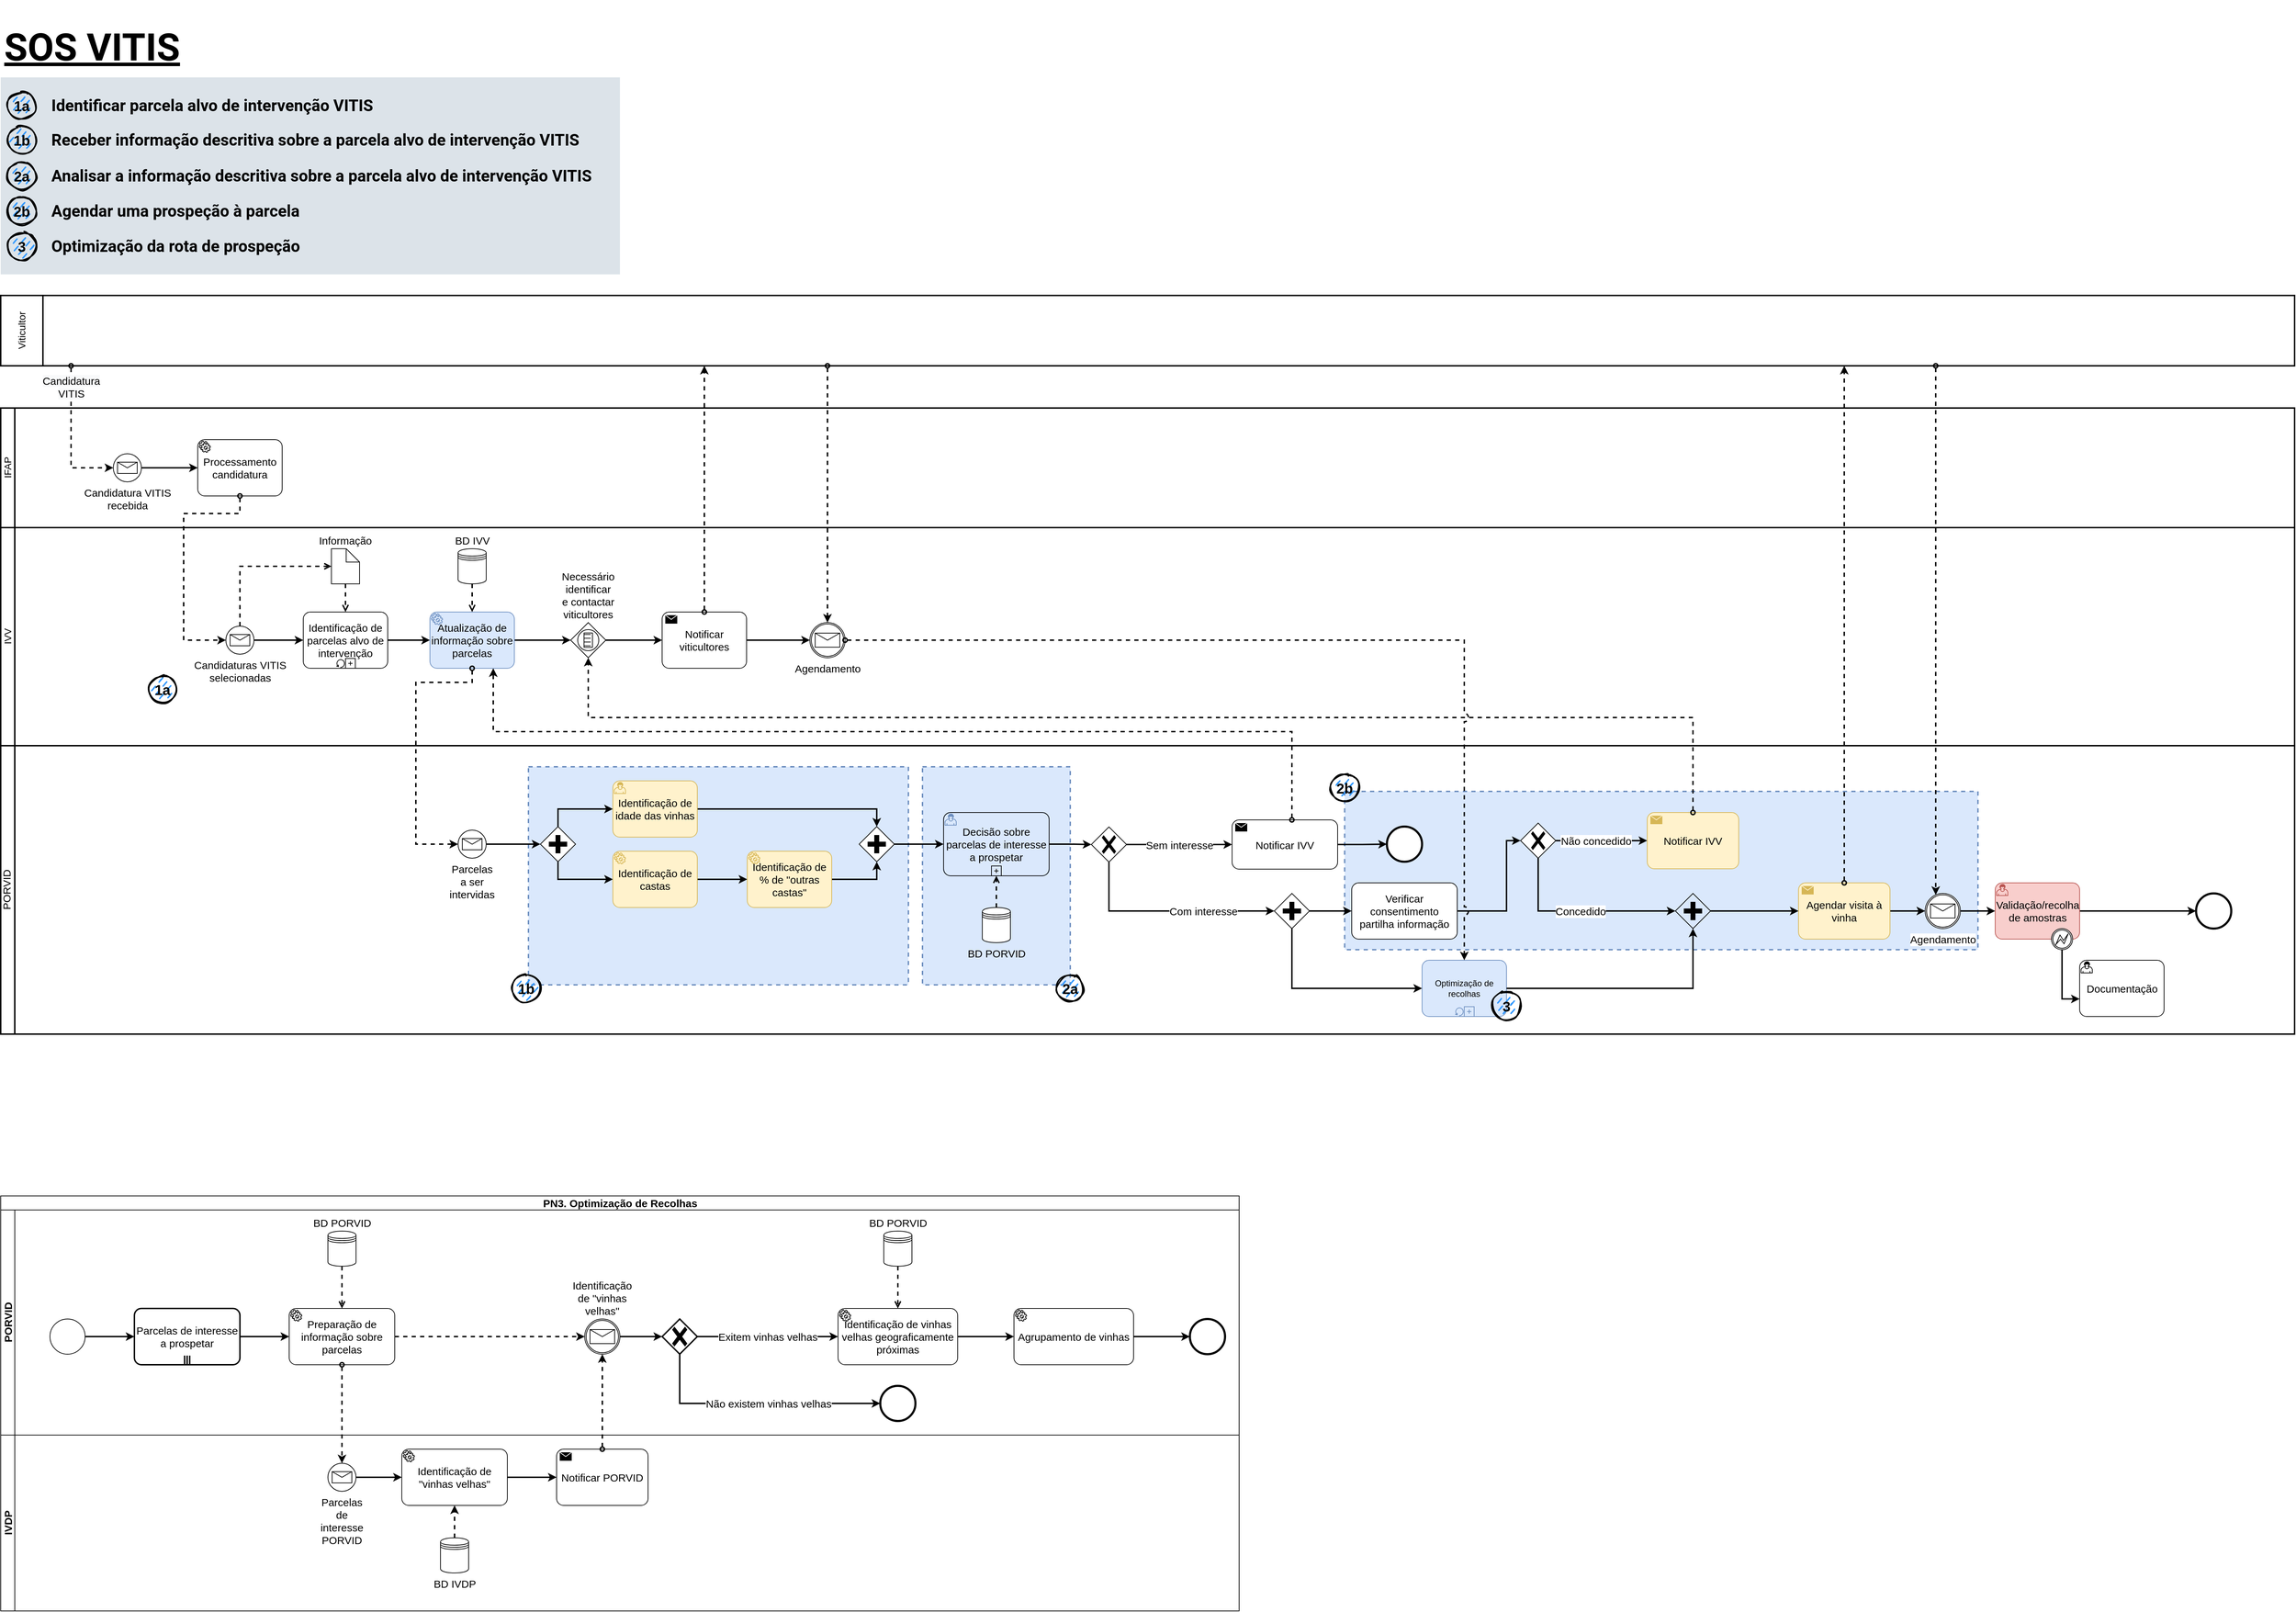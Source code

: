 <mxfile compressed="false" version="15.4.0" type="device">
  <diagram id="prtHgNgQTEPvFCAcTncT" name="Processos Alto Nível">
    <mxGraphModel dx="1874" dy="842" grid="1" gridSize="10" guides="1" tooltips="1" connect="1" arrows="1" fold="1" page="1" pageScale="1" pageWidth="827" pageHeight="1169" math="0" shadow="0">
      <root>
        <mxCell id="0" />
        <mxCell id="1" parent="0" />
        <mxCell id="j8fhtU1hvzyhwvqFzkYq-1" value="IFAP" style="swimlane;html=1;startSize=20;fontStyle=0;collapsible=0;horizontal=0;swimlaneLine=1;swimlaneFillColor=none;strokeWidth=2;rounded=0;shadow=0;glass=0;fontSize=14;fillColor=none;" parent="1" vertex="1">
          <mxGeometry x="40" y="610" width="3260" height="170" as="geometry" />
        </mxCell>
        <mxCell id="j8fhtU1hvzyhwvqFzkYq-11" style="edgeStyle=orthogonalEdgeStyle;rounded=0;orthogonalLoop=1;jettySize=auto;html=1;fontSize=15;startArrow=none;startFill=0;strokeWidth=2;" parent="j8fhtU1hvzyhwvqFzkYq-1" source="j8fhtU1hvzyhwvqFzkYq-7" target="j8fhtU1hvzyhwvqFzkYq-9" edge="1">
          <mxGeometry relative="1" as="geometry" />
        </mxCell>
        <mxCell id="j8fhtU1hvzyhwvqFzkYq-7" value="&lt;span style=&quot;font-family: &amp;#34;arial&amp;#34; , sans-serif ; font-size: 15px&quot;&gt;Candidatura VITIS&lt;br&gt;recebida&lt;br style=&quot;font-size: 15px&quot;&gt;&lt;/span&gt;" style="points=[[0.145,0.145,0],[0.5,0,0],[0.855,0.145,0],[1,0.5,0],[0.855,0.855,0],[0.5,1,0],[0.145,0.855,0],[0,0.5,0]];shape=mxgraph.bpmn.event;html=1;verticalLabelPosition=bottom;labelBackgroundColor=#ffffff;verticalAlign=top;align=center;perimeter=ellipsePerimeter;outlineConnect=0;aspect=fixed;outline=standard;symbol=message;rounded=0;shadow=0;glass=0;sketch=0;fontSize=15;" parent="j8fhtU1hvzyhwvqFzkYq-1" vertex="1">
          <mxGeometry x="160" y="65" width="40" height="40" as="geometry" />
        </mxCell>
        <mxCell id="j8fhtU1hvzyhwvqFzkYq-9" value="Processamento candidatura" style="points=[[0.25,0,0],[0.5,0,0],[0.75,0,0],[1,0.25,0],[1,0.5,0],[1,0.75,0],[0.75,1,0],[0.5,1,0],[0.25,1,0],[0,0.75,0],[0,0.5,0],[0,0.25,0]];shape=mxgraph.bpmn.task;whiteSpace=wrap;rectStyle=rounded;size=10;taskMarker=service;rounded=0;shadow=0;glass=0;sketch=0;fontSize=15;" parent="j8fhtU1hvzyhwvqFzkYq-1" vertex="1">
          <mxGeometry x="280" y="45" width="120" height="80" as="geometry" />
        </mxCell>
        <mxCell id="j8fhtU1hvzyhwvqFzkYq-5" value="Viticultor" style="swimlane;html=1;startSize=60;fontStyle=0;collapsible=0;horizontal=0;swimlaneLine=1;swimlaneFillColor=none;strokeWidth=2;rounded=0;shadow=0;glass=0;fontSize=14;fillColor=none;" parent="1" vertex="1">
          <mxGeometry x="40" y="450" width="3260" height="100" as="geometry" />
        </mxCell>
        <mxCell id="j8fhtU1hvzyhwvqFzkYq-8" value="&lt;span style=&quot;color: rgb(0 , 0 , 0) ; font-family: &amp;#34;helvetica&amp;#34; ; font-size: 15px ; font-style: normal ; font-weight: 400 ; letter-spacing: normal ; text-align: center ; text-indent: 0px ; text-transform: none ; word-spacing: 0px ; background-color: rgb(248 , 249 , 250) ; display: inline ; float: none&quot;&gt;Candidatura &lt;br&gt;VITIS&lt;/span&gt;" style="edgeStyle=orthogonalEdgeStyle;rounded=0;orthogonalLoop=1;jettySize=auto;html=1;entryX=0;entryY=0.5;entryDx=0;entryDy=0;entryPerimeter=0;fontSize=15;dashed=1;startArrow=oval;startFill=0;strokeWidth=2;" parent="1" target="j8fhtU1hvzyhwvqFzkYq-7" edge="1">
          <mxGeometry x="-0.707" relative="1" as="geometry">
            <mxPoint x="140" y="550" as="sourcePoint" />
            <Array as="points">
              <mxPoint x="140" y="695" />
            </Array>
            <mxPoint as="offset" />
          </mxGeometry>
        </mxCell>
        <mxCell id="j8fhtU1hvzyhwvqFzkYq-12" value="IVV" style="swimlane;html=1;startSize=20;fontStyle=0;collapsible=0;horizontal=0;swimlaneLine=1;swimlaneFillColor=none;strokeWidth=2;rounded=0;shadow=0;glass=0;fontSize=14;fillColor=none;" parent="1" vertex="1">
          <mxGeometry x="40" y="780" width="3260" height="310" as="geometry" />
        </mxCell>
        <mxCell id="j8fhtU1hvzyhwvqFzkYq-19" style="edgeStyle=orthogonalEdgeStyle;rounded=0;jumpStyle=none;orthogonalLoop=1;jettySize=auto;html=1;fontSize=15;startArrow=none;startFill=0;strokeWidth=2;" parent="j8fhtU1hvzyhwvqFzkYq-12" source="j8fhtU1hvzyhwvqFzkYq-14" target="j8fhtU1hvzyhwvqFzkYq-18" edge="1">
          <mxGeometry relative="1" as="geometry" />
        </mxCell>
        <mxCell id="j8fhtU1hvzyhwvqFzkYq-23" style="edgeStyle=orthogonalEdgeStyle;rounded=0;jumpStyle=none;orthogonalLoop=1;jettySize=auto;html=1;entryX=0;entryY=0.5;entryDx=0;entryDy=0;entryPerimeter=0;fontSize=15;startArrow=none;startFill=0;strokeWidth=2;dashed=1;endArrow=open;endFill=0;" parent="j8fhtU1hvzyhwvqFzkYq-12" source="j8fhtU1hvzyhwvqFzkYq-14" target="j8fhtU1hvzyhwvqFzkYq-22" edge="1">
          <mxGeometry relative="1" as="geometry">
            <Array as="points">
              <mxPoint x="340" y="55" />
            </Array>
          </mxGeometry>
        </mxCell>
        <mxCell id="j8fhtU1hvzyhwvqFzkYq-14" value="&lt;font face=&quot;arial, sans-serif&quot;&gt;Candidaturas VITIS&lt;br&gt;selecionadas&lt;/font&gt;" style="points=[[0.145,0.145,0],[0.5,0,0],[0.855,0.145,0],[1,0.5,0],[0.855,0.855,0],[0.5,1,0],[0.145,0.855,0],[0,0.5,0]];shape=mxgraph.bpmn.event;html=1;verticalLabelPosition=bottom;labelBackgroundColor=#ffffff;verticalAlign=top;align=center;perimeter=ellipsePerimeter;outlineConnect=0;aspect=fixed;outline=standard;symbol=message;rounded=0;shadow=0;glass=0;sketch=0;fontSize=15;" parent="j8fhtU1hvzyhwvqFzkYq-12" vertex="1">
          <mxGeometry x="320" y="140" width="40" height="40" as="geometry" />
        </mxCell>
        <mxCell id="j8fhtU1hvzyhwvqFzkYq-26" style="edgeStyle=orthogonalEdgeStyle;rounded=0;jumpStyle=none;orthogonalLoop=1;jettySize=auto;html=1;fontSize=15;startArrow=none;startFill=0;endArrow=classic;endFill=1;strokeWidth=2;" parent="j8fhtU1hvzyhwvqFzkYq-12" source="j8fhtU1hvzyhwvqFzkYq-18" target="j8fhtU1hvzyhwvqFzkYq-25" edge="1">
          <mxGeometry relative="1" as="geometry" />
        </mxCell>
        <mxCell id="j8fhtU1hvzyhwvqFzkYq-18" value="Identificação de parcelas alvo de intervenção" style="points=[[0.25,0,0],[0.5,0,0],[0.75,0,0],[1,0.25,0],[1,0.5,0],[1,0.75,0],[0.75,1,0],[0.5,1,0],[0.25,1,0],[0,0.75,0],[0,0.5,0],[0,0.25,0]];shape=mxgraph.bpmn.task;whiteSpace=wrap;rectStyle=rounded;size=10;taskMarker=abstract;isLoopStandard=1;isLoopSub=1;rounded=0;shadow=0;glass=0;sketch=0;fontSize=15;" parent="j8fhtU1hvzyhwvqFzkYq-12" vertex="1">
          <mxGeometry x="430" y="120" width="120" height="80" as="geometry" />
        </mxCell>
        <mxCell id="j8fhtU1hvzyhwvqFzkYq-24" style="edgeStyle=orthogonalEdgeStyle;rounded=0;jumpStyle=none;orthogonalLoop=1;jettySize=auto;html=1;dashed=1;fontSize=15;startArrow=none;startFill=0;endArrow=open;endFill=0;strokeWidth=2;" parent="j8fhtU1hvzyhwvqFzkYq-12" source="j8fhtU1hvzyhwvqFzkYq-22" target="j8fhtU1hvzyhwvqFzkYq-18" edge="1">
          <mxGeometry relative="1" as="geometry" />
        </mxCell>
        <mxCell id="j8fhtU1hvzyhwvqFzkYq-22" value="Informação" style="shape=mxgraph.bpmn.data;labelPosition=center;verticalLabelPosition=top;align=center;verticalAlign=bottom;whiteSpace=wrap;size=19;html=1;rounded=0;shadow=0;glass=0;sketch=0;fontSize=15;" parent="j8fhtU1hvzyhwvqFzkYq-12" vertex="1">
          <mxGeometry x="470" y="30" width="40" height="50" as="geometry" />
        </mxCell>
        <mxCell id="j8fhtU1hvzyhwvqFzkYq-111" style="edgeStyle=orthogonalEdgeStyle;rounded=0;jumpStyle=none;orthogonalLoop=1;jettySize=auto;html=1;fontSize=15;startArrow=none;startFill=0;endArrow=classic;endFill=1;strokeWidth=2;" parent="j8fhtU1hvzyhwvqFzkYq-12" source="j8fhtU1hvzyhwvqFzkYq-25" target="j8fhtU1hvzyhwvqFzkYq-112" edge="1">
          <mxGeometry relative="1" as="geometry">
            <mxPoint x="920" y="160" as="targetPoint" />
          </mxGeometry>
        </mxCell>
        <mxCell id="j8fhtU1hvzyhwvqFzkYq-25" value="Atualização de informação sobre parcelas" style="points=[[0.25,0,0],[0.5,0,0],[0.75,0,0],[1,0.25,0],[1,0.5,0],[1,0.75,0],[0.75,1,0],[0.5,1,0],[0.25,1,0],[0,0.75,0],[0,0.5,0],[0,0.25,0]];shape=mxgraph.bpmn.task;whiteSpace=wrap;rectStyle=rounded;size=10;taskMarker=service;rounded=0;shadow=0;glass=0;sketch=0;fontSize=15;fillColor=#dae8fc;strokeColor=#6c8ebf;" parent="j8fhtU1hvzyhwvqFzkYq-12" vertex="1">
          <mxGeometry x="610" y="120" width="120" height="80" as="geometry" />
        </mxCell>
        <mxCell id="j8fhtU1hvzyhwvqFzkYq-29" style="edgeStyle=orthogonalEdgeStyle;rounded=0;jumpStyle=none;orthogonalLoop=1;jettySize=auto;html=1;fontSize=15;startArrow=none;startFill=0;endArrow=open;endFill=0;strokeWidth=2;dashed=1;" parent="j8fhtU1hvzyhwvqFzkYq-12" source="j8fhtU1hvzyhwvqFzkYq-27" target="j8fhtU1hvzyhwvqFzkYq-25" edge="1">
          <mxGeometry relative="1" as="geometry" />
        </mxCell>
        <mxCell id="j8fhtU1hvzyhwvqFzkYq-27" value="BD IVV" style="shape=datastore;labelPosition=center;verticalLabelPosition=top;align=center;verticalAlign=bottom;rounded=0;shadow=0;glass=0;sketch=0;fontSize=15;html=1;" parent="j8fhtU1hvzyhwvqFzkYq-12" vertex="1">
          <mxGeometry x="650" y="30" width="40" height="50" as="geometry" />
        </mxCell>
        <mxCell id="j8fhtU1hvzyhwvqFzkYq-118" style="edgeStyle=orthogonalEdgeStyle;rounded=0;jumpStyle=none;orthogonalLoop=1;jettySize=auto;html=1;fontSize=15;startArrow=none;startFill=0;endArrow=classic;endFill=1;strokeWidth=2;" parent="j8fhtU1hvzyhwvqFzkYq-12" source="j8fhtU1hvzyhwvqFzkYq-112" target="j8fhtU1hvzyhwvqFzkYq-119" edge="1">
          <mxGeometry relative="1" as="geometry">
            <mxPoint x="940" y="160" as="targetPoint" />
          </mxGeometry>
        </mxCell>
        <mxCell id="j8fhtU1hvzyhwvqFzkYq-112" value="Necessário identificar e contactar viticultores" style="points=[[0.25,0.25,0],[0.5,0,0],[0.75,0.25,0],[1,0.5,0],[0.75,0.75,0],[0.5,1,0],[0.25,0.75,0],[0,0.5,0]];shape=mxgraph.bpmn.gateway2;html=1;verticalLabelPosition=top;labelBackgroundColor=#ffffff;verticalAlign=bottom;align=center;perimeter=rhombusPerimeter;outlineConnect=0;outline=standard;symbol=conditional;rounded=0;shadow=0;glass=0;sketch=0;fontSize=15;fillColor=none;whiteSpace=wrap;labelPosition=center;" parent="j8fhtU1hvzyhwvqFzkYq-12" vertex="1">
          <mxGeometry x="810" y="135" width="50" height="50" as="geometry" />
        </mxCell>
        <mxCell id="j8fhtU1hvzyhwvqFzkYq-122" style="edgeStyle=orthogonalEdgeStyle;rounded=0;jumpStyle=arc;jumpSize=10;orthogonalLoop=1;jettySize=auto;html=1;fontSize=15;startArrow=none;startFill=0;endArrow=classic;endFill=1;strokeWidth=2;" parent="j8fhtU1hvzyhwvqFzkYq-12" source="j8fhtU1hvzyhwvqFzkYq-119" target="j8fhtU1hvzyhwvqFzkYq-121" edge="1">
          <mxGeometry relative="1" as="geometry" />
        </mxCell>
        <mxCell id="j8fhtU1hvzyhwvqFzkYq-119" value="Notificar viticultores" style="points=[[0.25,0,0],[0.5,0,0],[0.75,0,0],[1,0.25,0],[1,0.5,0],[1,0.75,0],[0.75,1,0],[0.5,1,0],[0.25,1,0],[0,0.75,0],[0,0.5,0],[0,0.25,0]];shape=mxgraph.bpmn.task;whiteSpace=wrap;rectStyle=rounded;size=10;taskMarker=send;rounded=0;shadow=0;glass=0;sketch=0;fontSize=15;fillColor=none;align=center;verticalAlign=middle;html=1;" parent="j8fhtU1hvzyhwvqFzkYq-12" vertex="1">
          <mxGeometry x="940" y="120" width="120" height="80" as="geometry" />
        </mxCell>
        <mxCell id="j8fhtU1hvzyhwvqFzkYq-121" value="Agendamento" style="points=[[0.145,0.145,0],[0.5,0,0],[0.855,0.145,0],[1,0.5,0],[0.855,0.855,0],[0.5,1,0],[0.145,0.855,0],[0,0.5,0]];shape=mxgraph.bpmn.event;html=1;verticalLabelPosition=bottom;labelBackgroundColor=#ffffff;verticalAlign=top;align=center;perimeter=ellipsePerimeter;outlineConnect=0;aspect=fixed;outline=catching;symbol=message;rounded=0;shadow=0;glass=0;sketch=0;fontSize=15;" parent="j8fhtU1hvzyhwvqFzkYq-12" vertex="1">
          <mxGeometry x="1150" y="135" width="50" height="50" as="geometry" />
        </mxCell>
        <mxCell id="A43F4s2ZnalGoexAEKTJ-45" value="1a" style="ellipse;whiteSpace=wrap;html=1;strokeWidth=2;fillWeight=2;hachureGap=8;fillColor=#3399FF;fillStyle=dashed;sketch=1;fontSize=20;fontColor=#000000;fontStyle=1;labelBackgroundColor=none;labelBorderColor=none;jiggle=1;" parent="j8fhtU1hvzyhwvqFzkYq-12" vertex="1">
          <mxGeometry x="210" y="210" width="40" height="40" as="geometry" />
        </mxCell>
        <mxCell id="j8fhtU1hvzyhwvqFzkYq-16" style="edgeStyle=orthogonalEdgeStyle;rounded=0;orthogonalLoop=1;jettySize=auto;html=1;entryX=0;entryY=0.5;entryDx=0;entryDy=0;entryPerimeter=0;fontSize=15;startArrow=oval;startFill=0;strokeWidth=2;dashed=1;jumpStyle=none;" parent="1" source="j8fhtU1hvzyhwvqFzkYq-9" target="j8fhtU1hvzyhwvqFzkYq-14" edge="1">
          <mxGeometry relative="1" as="geometry">
            <Array as="points">
              <mxPoint x="380" y="760" />
              <mxPoint x="300" y="760" />
              <mxPoint x="300" y="940" />
            </Array>
          </mxGeometry>
        </mxCell>
        <mxCell id="j8fhtU1hvzyhwvqFzkYq-30" value="PORVID" style="swimlane;html=1;startSize=20;fontStyle=0;collapsible=0;horizontal=0;swimlaneLine=1;swimlaneFillColor=none;strokeWidth=2;rounded=0;shadow=0;glass=0;sketch=0;fontSize=15;align=center;verticalAlign=bottom;fillColor=none;" parent="1" vertex="1">
          <mxGeometry x="40" y="1090" width="3260" height="410" as="geometry" />
        </mxCell>
        <mxCell id="al4PJ4pm5zgEQlfIhQZX-102" value="" style="rounded=0;whiteSpace=wrap;html=1;labelBackgroundColor=none;fontSize=20;strokeWidth=2;fillColor=#dae8fc;gradientDirection=south;dashed=1;strokeColor=#6c8ebf;" parent="j8fhtU1hvzyhwvqFzkYq-30" vertex="1">
          <mxGeometry x="750" y="30" width="540" height="310" as="geometry" />
        </mxCell>
        <mxCell id="A43F4s2ZnalGoexAEKTJ-1" value="" style="rounded=0;whiteSpace=wrap;html=1;labelBackgroundColor=none;fontSize=20;strokeWidth=2;fillColor=#dae8fc;gradientDirection=south;dashed=1;strokeColor=#6c8ebf;" parent="j8fhtU1hvzyhwvqFzkYq-30" vertex="1">
          <mxGeometry x="1310" y="30" width="210" height="310" as="geometry" />
        </mxCell>
        <mxCell id="A43F4s2ZnalGoexAEKTJ-42" value="" style="rounded=0;whiteSpace=wrap;html=1;labelBackgroundColor=none;fontSize=20;strokeWidth=2;fillColor=#dae8fc;gradientDirection=south;dashed=1;strokeColor=#6c8ebf;" parent="j8fhtU1hvzyhwvqFzkYq-30" vertex="1">
          <mxGeometry x="1910" y="65" width="900" height="225" as="geometry" />
        </mxCell>
        <mxCell id="j8fhtU1hvzyhwvqFzkYq-47" value="Decisão sobre parcelas de interesse a prospetar" style="points=[[0.25,0,0],[0.5,0,0],[0.75,0,0],[1,0.25,0],[1,0.5,0],[1,0.75,0],[0.75,1,0],[0.5,1,0],[0.25,1,0],[0,0.75,0],[0,0.5,0],[0,0.25,0]];shape=mxgraph.bpmn.task;whiteSpace=wrap;rectStyle=rounded;size=10;taskMarker=user;rounded=0;shadow=0;glass=0;sketch=0;fontSize=15;align=center;verticalAlign=middle;html=1;fillColor=#dae8fc;strokeColor=#6c8ebf;" parent="j8fhtU1hvzyhwvqFzkYq-30" vertex="1">
          <mxGeometry x="1340" y="95" width="150" height="90" as="geometry" />
        </mxCell>
        <mxCell id="j8fhtU1hvzyhwvqFzkYq-91" value="" style="points=[[0.25,0,0],[0.5,0,0],[0.75,0,0],[1,0.25,0],[1,0.5,0],[1,0.75,0],[0.75,1,0],[0.5,1,0],[0.25,1,0],[0,0.75,0],[0,0.5,0],[0,0.25,0]];shape=mxgraph.bpmn.task;whiteSpace=wrap;rectStyle=rounded;size=10;taskMarker=abstract;isLoopSub=1;rounded=0;shadow=0;glass=0;sketch=0;fontSize=15;align=center;verticalAlign=middle;html=1;fillColor=none;" parent="j8fhtU1hvzyhwvqFzkYq-30" vertex="1">
          <mxGeometry x="1340" y="95" width="150" height="90" as="geometry" />
        </mxCell>
        <mxCell id="j8fhtU1hvzyhwvqFzkYq-36" style="edgeStyle=orthogonalEdgeStyle;rounded=0;jumpStyle=none;orthogonalLoop=1;jettySize=auto;html=1;fontSize=15;startArrow=none;startFill=0;endArrow=classic;endFill=1;strokeWidth=2;" parent="j8fhtU1hvzyhwvqFzkYq-30" source="j8fhtU1hvzyhwvqFzkYq-31" target="j8fhtU1hvzyhwvqFzkYq-35" edge="1">
          <mxGeometry relative="1" as="geometry" />
        </mxCell>
        <mxCell id="j8fhtU1hvzyhwvqFzkYq-31" value="&lt;font face=&quot;arial, sans-serif&quot;&gt;Parcelas a ser intervidas&lt;/font&gt;" style="points=[[0.145,0.145,0],[0.5,0,0],[0.855,0.145,0],[1,0.5,0],[0.855,0.855,0],[0.5,1,0],[0.145,0.855,0],[0,0.5,0]];shape=mxgraph.bpmn.event;html=1;verticalLabelPosition=bottom;labelBackgroundColor=#ffffff;verticalAlign=top;align=center;perimeter=ellipsePerimeter;outlineConnect=0;aspect=fixed;outline=standard;symbol=message;rounded=0;shadow=0;glass=0;sketch=0;fontSize=15;whiteSpace=wrap;" parent="j8fhtU1hvzyhwvqFzkYq-30" vertex="1">
          <mxGeometry x="650" y="120" width="40" height="40" as="geometry" />
        </mxCell>
        <mxCell id="j8fhtU1hvzyhwvqFzkYq-38" style="edgeStyle=orthogonalEdgeStyle;rounded=0;jumpStyle=none;orthogonalLoop=1;jettySize=auto;html=1;fontSize=15;startArrow=none;startFill=0;endArrow=classic;endFill=1;strokeWidth=2;" parent="j8fhtU1hvzyhwvqFzkYq-30" source="j8fhtU1hvzyhwvqFzkYq-35" target="j8fhtU1hvzyhwvqFzkYq-37" edge="1">
          <mxGeometry relative="1" as="geometry">
            <Array as="points">
              <mxPoint x="792" y="90" />
            </Array>
          </mxGeometry>
        </mxCell>
        <mxCell id="j8fhtU1hvzyhwvqFzkYq-41" style="edgeStyle=orthogonalEdgeStyle;rounded=0;jumpStyle=none;orthogonalLoop=1;jettySize=auto;html=1;fontSize=15;startArrow=none;startFill=0;endArrow=classic;endFill=1;strokeWidth=2;entryX=0;entryY=0.5;entryDx=0;entryDy=0;entryPerimeter=0;" parent="j8fhtU1hvzyhwvqFzkYq-30" source="j8fhtU1hvzyhwvqFzkYq-35" target="j8fhtU1hvzyhwvqFzkYq-40" edge="1">
          <mxGeometry relative="1" as="geometry">
            <mxPoint x="780" y="360" as="targetPoint" />
            <Array as="points">
              <mxPoint x="792" y="190" />
            </Array>
          </mxGeometry>
        </mxCell>
        <mxCell id="j8fhtU1hvzyhwvqFzkYq-35" value="" style="points=[[0.25,0.25,0],[0.5,0,0],[0.75,0.25,0],[1,0.5,0],[0.75,0.75,0],[0.5,1,0],[0.25,0.75,0],[0,0.5,0]];shape=mxgraph.bpmn.gateway2;html=1;verticalLabelPosition=bottom;labelBackgroundColor=#ffffff;verticalAlign=top;align=center;perimeter=rhombusPerimeter;outlineConnect=0;outline=none;symbol=none;gwType=parallel;rounded=0;shadow=0;glass=0;sketch=0;fontSize=15;" parent="j8fhtU1hvzyhwvqFzkYq-30" vertex="1">
          <mxGeometry x="767" y="115" width="50" height="50" as="geometry" />
        </mxCell>
        <mxCell id="j8fhtU1hvzyhwvqFzkYq-46" style="edgeStyle=orthogonalEdgeStyle;rounded=0;jumpStyle=none;orthogonalLoop=1;jettySize=auto;html=1;entryX=0.5;entryY=0;entryDx=0;entryDy=0;entryPerimeter=0;fontSize=15;startArrow=none;startFill=0;endArrow=classic;endFill=1;strokeWidth=2;" parent="j8fhtU1hvzyhwvqFzkYq-30" source="j8fhtU1hvzyhwvqFzkYq-37" target="j8fhtU1hvzyhwvqFzkYq-44" edge="1">
          <mxGeometry relative="1" as="geometry" />
        </mxCell>
        <mxCell id="j8fhtU1hvzyhwvqFzkYq-37" value="Identificação de idade das vinhas" style="points=[[0.25,0,0],[0.5,0,0],[0.75,0,0],[1,0.25,0],[1,0.5,0],[1,0.75,0],[0.75,1,0],[0.5,1,0],[0.25,1,0],[0,0.75,0],[0,0.5,0],[0,0.25,0]];shape=mxgraph.bpmn.task;whiteSpace=wrap;rectStyle=rounded;size=10;taskMarker=user;rounded=0;shadow=0;glass=0;sketch=0;fontSize=15;align=center;verticalAlign=middle;html=1;fillColor=#fff2cc;strokeColor=#d6b656;" parent="j8fhtU1hvzyhwvqFzkYq-30" vertex="1">
          <mxGeometry x="870" y="50" width="120" height="80" as="geometry" />
        </mxCell>
        <mxCell id="j8fhtU1hvzyhwvqFzkYq-43" style="edgeStyle=orthogonalEdgeStyle;rounded=0;jumpStyle=none;orthogonalLoop=1;jettySize=auto;html=1;fontSize=15;startArrow=none;startFill=0;endArrow=classic;endFill=1;strokeWidth=2;" parent="j8fhtU1hvzyhwvqFzkYq-30" source="j8fhtU1hvzyhwvqFzkYq-40" target="j8fhtU1hvzyhwvqFzkYq-42" edge="1">
          <mxGeometry relative="1" as="geometry" />
        </mxCell>
        <mxCell id="j8fhtU1hvzyhwvqFzkYq-40" value="Identificação de castas" style="points=[[0.25,0,0],[0.5,0,0],[0.75,0,0],[1,0.25,0],[1,0.5,0],[1,0.75,0],[0.75,1,0],[0.5,1,0],[0.25,1,0],[0,0.75,0],[0,0.5,0],[0,0.25,0]];shape=mxgraph.bpmn.task;whiteSpace=wrap;rectStyle=rounded;size=10;taskMarker=service;rounded=0;shadow=0;glass=0;sketch=0;fontSize=15;align=center;verticalAlign=middle;html=1;fillColor=#fff2cc;strokeColor=#d6b656;" parent="j8fhtU1hvzyhwvqFzkYq-30" vertex="1">
          <mxGeometry x="870" y="150" width="120" height="80" as="geometry" />
        </mxCell>
        <mxCell id="j8fhtU1hvzyhwvqFzkYq-45" style="edgeStyle=orthogonalEdgeStyle;rounded=0;jumpStyle=none;orthogonalLoop=1;jettySize=auto;html=1;entryX=0.5;entryY=1;entryDx=0;entryDy=0;entryPerimeter=0;fontSize=15;startArrow=none;startFill=0;endArrow=classic;endFill=1;strokeWidth=2;" parent="j8fhtU1hvzyhwvqFzkYq-30" source="j8fhtU1hvzyhwvqFzkYq-42" target="j8fhtU1hvzyhwvqFzkYq-44" edge="1">
          <mxGeometry relative="1" as="geometry" />
        </mxCell>
        <mxCell id="j8fhtU1hvzyhwvqFzkYq-42" value="Identificação de % de &quot;outras castas&quot;" style="points=[[0.25,0,0],[0.5,0,0],[0.75,0,0],[1,0.25,0],[1,0.5,0],[1,0.75,0],[0.75,1,0],[0.5,1,0],[0.25,1,0],[0,0.75,0],[0,0.5,0],[0,0.25,0]];shape=mxgraph.bpmn.task;whiteSpace=wrap;rectStyle=rounded;size=10;taskMarker=service;rounded=0;shadow=0;glass=0;sketch=0;fontSize=15;align=center;verticalAlign=middle;html=1;fillColor=#fff2cc;strokeColor=#d6b656;" parent="j8fhtU1hvzyhwvqFzkYq-30" vertex="1">
          <mxGeometry x="1061" y="150" width="120" height="80" as="geometry" />
        </mxCell>
        <mxCell id="j8fhtU1hvzyhwvqFzkYq-48" style="edgeStyle=orthogonalEdgeStyle;rounded=0;jumpStyle=none;orthogonalLoop=1;jettySize=auto;html=1;fontSize=15;startArrow=none;startFill=0;endArrow=classic;endFill=1;strokeWidth=2;" parent="j8fhtU1hvzyhwvqFzkYq-30" source="j8fhtU1hvzyhwvqFzkYq-44" target="j8fhtU1hvzyhwvqFzkYq-47" edge="1">
          <mxGeometry relative="1" as="geometry" />
        </mxCell>
        <mxCell id="j8fhtU1hvzyhwvqFzkYq-44" value="" style="points=[[0.25,0.25,0],[0.5,0,0],[0.75,0.25,0],[1,0.5,0],[0.75,0.75,0],[0.5,1,0],[0.25,0.75,0],[0,0.5,0]];shape=mxgraph.bpmn.gateway2;html=1;verticalLabelPosition=bottom;labelBackgroundColor=#ffffff;verticalAlign=top;align=center;perimeter=rhombusPerimeter;outlineConnect=0;outline=none;symbol=none;gwType=parallel;rounded=0;shadow=0;glass=0;sketch=0;fontSize=15;" parent="j8fhtU1hvzyhwvqFzkYq-30" vertex="1">
          <mxGeometry x="1220" y="115" width="50" height="50" as="geometry" />
        </mxCell>
        <mxCell id="j8fhtU1hvzyhwvqFzkYq-58" value="Sem interesse" style="edgeStyle=orthogonalEdgeStyle;rounded=0;jumpStyle=none;orthogonalLoop=1;jettySize=auto;html=1;fontSize=15;startArrow=none;startFill=0;endArrow=classic;endFill=1;strokeWidth=2;" parent="j8fhtU1hvzyhwvqFzkYq-30" source="j8fhtU1hvzyhwvqFzkYq-49" target="j8fhtU1hvzyhwvqFzkYq-55" edge="1">
          <mxGeometry relative="1" as="geometry" />
        </mxCell>
        <mxCell id="j8fhtU1hvzyhwvqFzkYq-59" value="Com interesse" style="edgeStyle=orthogonalEdgeStyle;rounded=0;jumpStyle=none;orthogonalLoop=1;jettySize=auto;html=1;fontSize=15;startArrow=none;startFill=0;endArrow=classic;endFill=1;strokeWidth=2;entryX=0;entryY=0.5;entryDx=0;entryDy=0;entryPerimeter=0;" parent="j8fhtU1hvzyhwvqFzkYq-30" source="j8fhtU1hvzyhwvqFzkYq-49" target="j8fhtU1hvzyhwvqFzkYq-98" edge="1">
          <mxGeometry x="0.333" relative="1" as="geometry">
            <mxPoint x="1580" y="430" as="targetPoint" />
            <Array as="points">
              <mxPoint x="1575" y="235" />
            </Array>
            <mxPoint as="offset" />
          </mxGeometry>
        </mxCell>
        <mxCell id="j8fhtU1hvzyhwvqFzkYq-49" value="" style="points=[[0.25,0.25,0],[0.5,0,0],[0.75,0.25,0],[1,0.5,0],[0.75,0.75,0],[0.5,1,0],[0.25,0.75,0],[0,0.5,0]];shape=mxgraph.bpmn.gateway2;html=1;verticalLabelPosition=bottom;labelBackgroundColor=#ffffff;verticalAlign=top;align=center;perimeter=rhombusPerimeter;outlineConnect=0;outline=none;symbol=none;gwType=exclusive;rounded=0;shadow=0;glass=0;sketch=0;fontSize=15;" parent="j8fhtU1hvzyhwvqFzkYq-30" vertex="1">
          <mxGeometry x="1550" y="115.5" width="50" height="50" as="geometry" />
        </mxCell>
        <mxCell id="j8fhtU1hvzyhwvqFzkYq-62" style="edgeStyle=orthogonalEdgeStyle;rounded=0;jumpStyle=none;orthogonalLoop=1;jettySize=auto;html=1;fontSize=15;startArrow=none;startFill=0;endArrow=classic;endFill=1;strokeWidth=2;" parent="j8fhtU1hvzyhwvqFzkYq-30" source="j8fhtU1hvzyhwvqFzkYq-55" target="j8fhtU1hvzyhwvqFzkYq-61" edge="1">
          <mxGeometry relative="1" as="geometry" />
        </mxCell>
        <mxCell id="j8fhtU1hvzyhwvqFzkYq-55" value="Notificar IVV" style="points=[[0.25,0,0],[0.5,0,0],[0.75,0,0],[1,0.25,0],[1,0.5,0],[1,0.75,0],[0.75,1,0],[0.5,1,0],[0.25,1,0],[0,0.75,0],[0,0.5,0],[0,0.25,0]];shape=mxgraph.bpmn.task;whiteSpace=wrap;rectStyle=rounded;size=10;taskMarker=send;rounded=0;shadow=0;glass=0;sketch=0;fontSize=15;align=center;verticalAlign=middle;html=1;" parent="j8fhtU1hvzyhwvqFzkYq-30" vertex="1">
          <mxGeometry x="1750" y="105.5" width="150" height="70" as="geometry" />
        </mxCell>
        <mxCell id="j8fhtU1hvzyhwvqFzkYq-65" style="edgeStyle=orthogonalEdgeStyle;rounded=0;jumpStyle=none;orthogonalLoop=1;jettySize=auto;html=1;fontSize=15;startArrow=none;startFill=0;endArrow=classic;endFill=1;strokeWidth=2;exitX=1;exitY=0.5;exitDx=0;exitDy=0;exitPerimeter=0;" parent="j8fhtU1hvzyhwvqFzkYq-30" source="j8fhtU1hvzyhwvqFzkYq-51" target="j8fhtU1hvzyhwvqFzkYq-64" edge="1">
          <mxGeometry relative="1" as="geometry">
            <mxPoint x="2110" y="235" as="sourcePoint" />
            <Array as="points">
              <mxPoint x="2140" y="235" />
              <mxPoint x="2140" y="135" />
            </Array>
          </mxGeometry>
        </mxCell>
        <mxCell id="j8fhtU1hvzyhwvqFzkYq-51" value="Verificar consentimento partilha informação" style="points=[[0.25,0,0],[0.5,0,0],[0.75,0,0],[1,0.25,0],[1,0.5,0],[1,0.75,0],[0.75,1,0],[0.5,1,0],[0.25,1,0],[0,0.75,0],[0,0.5,0],[0,0.25,0]];shape=mxgraph.bpmn.task;whiteSpace=wrap;rectStyle=rounded;size=10;taskMarker=abstract;rounded=0;shadow=0;glass=0;sketch=0;fontSize=15;align=center;verticalAlign=middle;html=1;" parent="j8fhtU1hvzyhwvqFzkYq-30" vertex="1">
          <mxGeometry x="1920" y="195" width="150" height="80" as="geometry" />
        </mxCell>
        <mxCell id="j8fhtU1hvzyhwvqFzkYq-61" value="" style="points=[[0.145,0.145,0],[0.5,0,0],[0.855,0.145,0],[1,0.5,0],[0.855,0.855,0],[0.5,1,0],[0.145,0.855,0],[0,0.5,0]];shape=mxgraph.bpmn.event;html=1;verticalLabelPosition=bottom;labelBackgroundColor=#ffffff;verticalAlign=top;align=center;perimeter=ellipsePerimeter;outlineConnect=0;aspect=fixed;outline=end;symbol=terminate2;rounded=0;shadow=0;glass=0;sketch=0;fontSize=15;" parent="j8fhtU1hvzyhwvqFzkYq-30" vertex="1">
          <mxGeometry x="1970" y="115" width="50" height="50" as="geometry" />
        </mxCell>
        <mxCell id="j8fhtU1hvzyhwvqFzkYq-67" value="Concedido" style="edgeStyle=orthogonalEdgeStyle;rounded=0;jumpStyle=none;orthogonalLoop=1;jettySize=auto;html=1;fontSize=15;startArrow=none;startFill=0;endArrow=classic;endFill=1;strokeWidth=2;entryX=0;entryY=0.5;entryDx=0;entryDy=0;entryPerimeter=0;" parent="j8fhtU1hvzyhwvqFzkYq-30" source="j8fhtU1hvzyhwvqFzkYq-64" target="j8fhtU1hvzyhwvqFzkYq-103" edge="1">
          <mxGeometry relative="1" as="geometry">
            <mxPoint x="2280" y="220" as="targetPoint" />
            <Array as="points">
              <mxPoint x="2185" y="235" />
            </Array>
          </mxGeometry>
        </mxCell>
        <mxCell id="j8fhtU1hvzyhwvqFzkYq-72" value="Não concedido" style="edgeStyle=orthogonalEdgeStyle;rounded=0;jumpStyle=none;orthogonalLoop=1;jettySize=auto;html=1;fontSize=15;startArrow=none;startFill=0;endArrow=classic;endFill=1;strokeWidth=2;" parent="j8fhtU1hvzyhwvqFzkYq-30" source="j8fhtU1hvzyhwvqFzkYq-64" target="j8fhtU1hvzyhwvqFzkYq-71" edge="1">
          <mxGeometry x="-0.125" relative="1" as="geometry">
            <Array as="points">
              <mxPoint x="2280" y="135" />
              <mxPoint x="2280" y="135" />
            </Array>
            <mxPoint as="offset" />
          </mxGeometry>
        </mxCell>
        <mxCell id="j8fhtU1hvzyhwvqFzkYq-64" value="" style="points=[[0.25,0.25,0],[0.5,0,0],[0.75,0.25,0],[1,0.5,0],[0.75,0.75,0],[0.5,1,0],[0.25,0.75,0],[0,0.5,0]];shape=mxgraph.bpmn.gateway2;html=1;verticalLabelPosition=bottom;labelBackgroundColor=#ffffff;verticalAlign=top;align=center;perimeter=rhombusPerimeter;outlineConnect=0;outline=none;symbol=none;gwType=exclusive;rounded=0;shadow=0;glass=0;sketch=0;fontSize=15;" parent="j8fhtU1hvzyhwvqFzkYq-30" vertex="1">
          <mxGeometry x="2160" y="110" width="50" height="50" as="geometry" />
        </mxCell>
        <mxCell id="j8fhtU1hvzyhwvqFzkYq-76" style="edgeStyle=orthogonalEdgeStyle;rounded=0;jumpStyle=none;orthogonalLoop=1;jettySize=auto;html=1;fontSize=15;startArrow=none;startFill=0;endArrow=classic;endFill=1;strokeWidth=2;" parent="j8fhtU1hvzyhwvqFzkYq-30" source="j8fhtU1hvzyhwvqFzkYq-66" target="j8fhtU1hvzyhwvqFzkYq-74" edge="1">
          <mxGeometry relative="1" as="geometry" />
        </mxCell>
        <mxCell id="j8fhtU1hvzyhwvqFzkYq-66" value="Agendar visita à vinha" style="points=[[0.25,0,0],[0.5,0,0],[0.75,0,0],[1,0.25,0],[1,0.5,0],[1,0.75,0],[0.75,1,0],[0.5,1,0],[0.25,1,0],[0,0.75,0],[0,0.5,0],[0,0.25,0]];shape=mxgraph.bpmn.task;whiteSpace=wrap;rectStyle=rounded;size=10;taskMarker=send;rounded=0;shadow=0;glass=0;sketch=0;fontSize=15;align=center;verticalAlign=middle;html=1;fillColor=#fff2cc;strokeColor=#d6b656;" parent="j8fhtU1hvzyhwvqFzkYq-30" vertex="1">
          <mxGeometry x="2555" y="195" width="130" height="80" as="geometry" />
        </mxCell>
        <mxCell id="j8fhtU1hvzyhwvqFzkYq-69" value="" style="edgeStyle=orthogonalEdgeStyle;rounded=0;jumpStyle=none;orthogonalLoop=1;jettySize=auto;html=1;fontSize=15;startArrow=none;startFill=0;endArrow=open;endFill=0;strokeWidth=2;dashed=1;" parent="j8fhtU1hvzyhwvqFzkYq-30" source="j8fhtU1hvzyhwvqFzkYq-68" target="j8fhtU1hvzyhwvqFzkYq-47" edge="1">
          <mxGeometry relative="1" as="geometry">
            <Array as="points">
              <mxPoint x="1415" y="130" />
              <mxPoint x="1415" y="130" />
            </Array>
          </mxGeometry>
        </mxCell>
        <mxCell id="j8fhtU1hvzyhwvqFzkYq-68" value="BD PORVID" style="shape=datastore;labelPosition=center;verticalLabelPosition=bottom;align=center;verticalAlign=top;rounded=0;shadow=0;glass=0;sketch=0;fontSize=15;html=1;" parent="j8fhtU1hvzyhwvqFzkYq-30" vertex="1">
          <mxGeometry x="1395" y="230" width="40" height="50" as="geometry" />
        </mxCell>
        <mxCell id="j8fhtU1hvzyhwvqFzkYq-71" value="Notificar IVV" style="points=[[0.25,0,0],[0.5,0,0],[0.75,0,0],[1,0.25,0],[1,0.5,0],[1,0.75,0],[0.75,1,0],[0.5,1,0],[0.25,1,0],[0,0.75,0],[0,0.5,0],[0,0.25,0]];shape=mxgraph.bpmn.task;whiteSpace=wrap;rectStyle=rounded;size=10;taskMarker=send;rounded=0;shadow=0;glass=0;sketch=0;fontSize=15;align=center;verticalAlign=middle;html=1;fillColor=#fff2cc;strokeColor=#d6b656;" parent="j8fhtU1hvzyhwvqFzkYq-30" vertex="1">
          <mxGeometry x="2340" y="95" width="130" height="80" as="geometry" />
        </mxCell>
        <mxCell id="j8fhtU1hvzyhwvqFzkYq-106" style="edgeStyle=orthogonalEdgeStyle;rounded=0;jumpStyle=none;orthogonalLoop=1;jettySize=auto;html=1;fontSize=15;startArrow=none;startFill=0;endArrow=classic;endFill=1;strokeWidth=2;" parent="j8fhtU1hvzyhwvqFzkYq-30" source="j8fhtU1hvzyhwvqFzkYq-74" target="j8fhtU1hvzyhwvqFzkYq-77" edge="1">
          <mxGeometry relative="1" as="geometry" />
        </mxCell>
        <mxCell id="j8fhtU1hvzyhwvqFzkYq-74" value="Agendamento" style="points=[[0.145,0.145,0],[0.5,0,0],[0.855,0.145,0],[1,0.5,0],[0.855,0.855,0],[0.5,1,0],[0.145,0.855,0],[0,0.5,0]];shape=mxgraph.bpmn.event;html=1;verticalLabelPosition=bottom;labelBackgroundColor=#ffffff;verticalAlign=top;align=center;perimeter=ellipsePerimeter;outlineConnect=0;aspect=fixed;outline=catching;symbol=message;rounded=0;shadow=0;glass=0;sketch=0;fontSize=15;" parent="j8fhtU1hvzyhwvqFzkYq-30" vertex="1">
          <mxGeometry x="2735" y="210" width="50" height="50" as="geometry" />
        </mxCell>
        <mxCell id="j8fhtU1hvzyhwvqFzkYq-97" style="edgeStyle=orthogonalEdgeStyle;rounded=0;jumpStyle=none;orthogonalLoop=1;jettySize=auto;html=1;fontSize=15;startArrow=none;startFill=0;endArrow=classic;endFill=1;strokeWidth=2;" parent="j8fhtU1hvzyhwvqFzkYq-30" source="j8fhtU1hvzyhwvqFzkYq-91" target="j8fhtU1hvzyhwvqFzkYq-49" edge="1">
          <mxGeometry relative="1" as="geometry" />
        </mxCell>
        <mxCell id="j8fhtU1hvzyhwvqFzkYq-99" style="edgeStyle=orthogonalEdgeStyle;rounded=0;jumpStyle=none;orthogonalLoop=1;jettySize=auto;html=1;fontSize=15;startArrow=none;startFill=0;endArrow=classic;endFill=1;strokeWidth=2;" parent="j8fhtU1hvzyhwvqFzkYq-30" source="j8fhtU1hvzyhwvqFzkYq-98" target="j8fhtU1hvzyhwvqFzkYq-51" edge="1">
          <mxGeometry relative="1" as="geometry" />
        </mxCell>
        <mxCell id="j8fhtU1hvzyhwvqFzkYq-98" value="" style="points=[[0.25,0.25,0],[0.5,0,0],[0.75,0.25,0],[1,0.5,0],[0.75,0.75,0],[0.5,1,0],[0.25,0.75,0],[0,0.5,0]];shape=mxgraph.bpmn.gateway2;html=1;verticalLabelPosition=bottom;labelBackgroundColor=#ffffff;verticalAlign=top;align=center;perimeter=rhombusPerimeter;outlineConnect=0;outline=none;symbol=none;gwType=parallel;rounded=0;shadow=0;glass=0;sketch=0;fontSize=15;fillColor=none;" parent="j8fhtU1hvzyhwvqFzkYq-30" vertex="1">
          <mxGeometry x="1810" y="210" width="50" height="50" as="geometry" />
        </mxCell>
        <mxCell id="j8fhtU1hvzyhwvqFzkYq-105" style="edgeStyle=orthogonalEdgeStyle;rounded=0;jumpStyle=none;orthogonalLoop=1;jettySize=auto;html=1;fontSize=15;startArrow=none;startFill=0;endArrow=classic;endFill=1;strokeWidth=2;" parent="j8fhtU1hvzyhwvqFzkYq-30" source="j8fhtU1hvzyhwvqFzkYq-103" target="j8fhtU1hvzyhwvqFzkYq-66" edge="1">
          <mxGeometry relative="1" as="geometry" />
        </mxCell>
        <mxCell id="j8fhtU1hvzyhwvqFzkYq-103" value="" style="points=[[0.25,0.25,0],[0.5,0,0],[0.75,0.25,0],[1,0.5,0],[0.75,0.75,0],[0.5,1,0],[0.25,0.75,0],[0,0.5,0]];shape=mxgraph.bpmn.gateway2;html=1;verticalLabelPosition=bottom;labelBackgroundColor=#ffffff;verticalAlign=top;align=center;perimeter=rhombusPerimeter;outlineConnect=0;outline=none;symbol=none;gwType=parallel;rounded=0;shadow=0;glass=0;sketch=0;fontSize=15;fillColor=none;" parent="j8fhtU1hvzyhwvqFzkYq-30" vertex="1">
          <mxGeometry x="2380" y="210" width="50" height="50" as="geometry" />
        </mxCell>
        <mxCell id="al4PJ4pm5zgEQlfIhQZX-2" style="edgeStyle=orthogonalEdgeStyle;rounded=0;orthogonalLoop=1;jettySize=auto;html=1;strokeWidth=2;" parent="j8fhtU1hvzyhwvqFzkYq-30" source="j8fhtU1hvzyhwvqFzkYq-77" target="al4PJ4pm5zgEQlfIhQZX-1" edge="1">
          <mxGeometry relative="1" as="geometry" />
        </mxCell>
        <mxCell id="j8fhtU1hvzyhwvqFzkYq-77" value="Validação/recolha de amostras" style="points=[[0.25,0,0],[0.5,0,0],[0.75,0,0],[1,0.25,0],[1,0.5,0],[1,0.75,0],[0.75,1,0],[0.5,1,0],[0.25,1,0],[0,0.75,0],[0,0.5,0],[0,0.25,0]];shape=mxgraph.bpmn.task;whiteSpace=wrap;rectStyle=rounded;size=10;taskMarker=user;rounded=0;shadow=0;glass=0;sketch=0;fontSize=15;align=center;verticalAlign=middle;html=1;fillColor=#f8cecc;strokeColor=#b85450;" parent="j8fhtU1hvzyhwvqFzkYq-30" vertex="1">
          <mxGeometry x="2834.5" y="195" width="120" height="80" as="geometry" />
        </mxCell>
        <mxCell id="j8fhtU1hvzyhwvqFzkYq-88" value="" style="points=[[0.145,0.145,0],[0.5,0,0],[0.855,0.145,0],[1,0.5,0],[0.855,0.855,0],[0.5,1,0],[0.145,0.855,0],[0,0.5,0]];shape=mxgraph.bpmn.event;html=1;verticalLabelPosition=bottom;labelBackgroundColor=#ffffff;verticalAlign=top;align=center;perimeter=ellipsePerimeter;outlineConnect=0;aspect=fixed;outline=boundInt;symbol=error;rounded=0;shadow=0;glass=0;sketch=0;fontSize=15;" parent="j8fhtU1hvzyhwvqFzkYq-30" vertex="1">
          <mxGeometry x="2914.5" y="260" width="30" height="30" as="geometry" />
        </mxCell>
        <mxCell id="j8fhtU1hvzyhwvqFzkYq-89" value="Documentação" style="points=[[0.25,0,0],[0.5,0,0],[0.75,0,0],[1,0.25,0],[1,0.5,0],[1,0.75,0],[0.75,1,0],[0.5,1,0],[0.25,1,0],[0,0.75,0],[0,0.5,0],[0,0.25,0]];shape=mxgraph.bpmn.task;whiteSpace=wrap;rectStyle=rounded;size=10;taskMarker=user;rounded=0;shadow=0;glass=0;sketch=0;fontSize=15;align=center;verticalAlign=middle;html=1;" parent="j8fhtU1hvzyhwvqFzkYq-30" vertex="1">
          <mxGeometry x="2954.5" y="305" width="120" height="80" as="geometry" />
        </mxCell>
        <mxCell id="j8fhtU1hvzyhwvqFzkYq-90" style="edgeStyle=orthogonalEdgeStyle;rounded=0;jumpStyle=none;orthogonalLoop=1;jettySize=auto;html=1;fontSize=15;startArrow=none;startFill=0;endArrow=classic;endFill=1;strokeWidth=2;" parent="j8fhtU1hvzyhwvqFzkYq-30" source="j8fhtU1hvzyhwvqFzkYq-88" target="j8fhtU1hvzyhwvqFzkYq-89" edge="1">
          <mxGeometry x="2894.5" y="765" as="geometry">
            <Array as="points">
              <mxPoint x="2929.5" y="360" />
            </Array>
          </mxGeometry>
        </mxCell>
        <mxCell id="al4PJ4pm5zgEQlfIhQZX-1" value="" style="points=[[0.145,0.145,0],[0.5,0,0],[0.855,0.145,0],[1,0.5,0],[0.855,0.855,0],[0.5,1,0],[0.145,0.855,0],[0,0.5,0]];shape=mxgraph.bpmn.event;html=1;verticalLabelPosition=bottom;labelBackgroundColor=#ffffff;verticalAlign=top;align=center;perimeter=ellipsePerimeter;outlineConnect=0;aspect=fixed;outline=end;symbol=terminate2;rounded=0;shadow=0;glass=0;sketch=0;fontSize=15;" parent="j8fhtU1hvzyhwvqFzkYq-30" vertex="1">
          <mxGeometry x="3120" y="210" width="50" height="50" as="geometry" />
        </mxCell>
        <mxCell id="al4PJ4pm5zgEQlfIhQZX-3" value="Optimização de recolhas" style="points=[[0.25,0,0],[0.5,0,0],[0.75,0,0],[1,0.25,0],[1,0.5,0],[1,0.75,0],[0.75,1,0],[0.5,1,0],[0.25,1,0],[0,0.75,0],[0,0.5,0],[0,0.25,0]];shape=mxgraph.bpmn.task;whiteSpace=wrap;rectStyle=rounded;size=10;taskMarker=abstract;isLoopStandard=1;isLoopSub=1;fillColor=#dae8fc;strokeColor=#6c8ebf;" parent="j8fhtU1hvzyhwvqFzkYq-30" vertex="1">
          <mxGeometry x="2020" y="305" width="120" height="80" as="geometry" />
        </mxCell>
        <mxCell id="j8fhtU1hvzyhwvqFzkYq-100" style="edgeStyle=orthogonalEdgeStyle;rounded=0;jumpStyle=none;orthogonalLoop=1;jettySize=auto;html=1;fontSize=15;startArrow=none;startFill=0;endArrow=classic;endFill=1;strokeWidth=2;entryX=0;entryY=0.5;entryDx=0;entryDy=0;entryPerimeter=0;" parent="j8fhtU1hvzyhwvqFzkYq-30" source="j8fhtU1hvzyhwvqFzkYq-98" target="al4PJ4pm5zgEQlfIhQZX-3" edge="1">
          <mxGeometry relative="1" as="geometry">
            <Array as="points">
              <mxPoint x="1835" y="345" />
            </Array>
          </mxGeometry>
        </mxCell>
        <mxCell id="j8fhtU1hvzyhwvqFzkYq-104" style="edgeStyle=orthogonalEdgeStyle;rounded=0;jumpStyle=none;orthogonalLoop=1;jettySize=auto;html=1;fontSize=15;startArrow=none;startFill=0;endArrow=classic;endFill=1;strokeWidth=2;" parent="j8fhtU1hvzyhwvqFzkYq-30" source="al4PJ4pm5zgEQlfIhQZX-3" target="j8fhtU1hvzyhwvqFzkYq-103" edge="1">
          <mxGeometry relative="1" as="geometry">
            <mxPoint x="2110" y="328" as="sourcePoint" />
          </mxGeometry>
        </mxCell>
        <mxCell id="al4PJ4pm5zgEQlfIhQZX-101" value="1b" style="ellipse;whiteSpace=wrap;html=1;strokeWidth=2;fillWeight=2;hachureGap=8;fillColor=#3399FF;fillStyle=dashed;sketch=1;fontSize=20;fontColor=#000000;fontStyle=1;labelBackgroundColor=none;labelBorderColor=none;jiggle=1;" parent="j8fhtU1hvzyhwvqFzkYq-30" vertex="1">
          <mxGeometry x="727" y="325" width="40" height="40" as="geometry" />
        </mxCell>
        <mxCell id="A43F4s2ZnalGoexAEKTJ-2" value="2a" style="ellipse;whiteSpace=wrap;html=1;strokeWidth=2;fillWeight=2;hachureGap=8;fillColor=#3399FF;fillStyle=dashed;sketch=1;fontSize=20;fontColor=#000000;fontStyle=1;labelBackgroundColor=none;labelBorderColor=none;jiggle=1;" parent="j8fhtU1hvzyhwvqFzkYq-30" vertex="1">
          <mxGeometry x="1500" y="325" width="40" height="40" as="geometry" />
        </mxCell>
        <mxCell id="A43F4s2ZnalGoexAEKTJ-41" value="3" style="ellipse;whiteSpace=wrap;html=1;strokeWidth=2;fillWeight=2;hachureGap=8;fillColor=#3399FF;fillStyle=dashed;sketch=1;fontSize=20;fontColor=#000000;fontStyle=1;labelBackgroundColor=none;labelBorderColor=none;jiggle=1;" parent="j8fhtU1hvzyhwvqFzkYq-30" vertex="1">
          <mxGeometry x="2120" y="350" width="40" height="40" as="geometry" />
        </mxCell>
        <mxCell id="A43F4s2ZnalGoexAEKTJ-44" value="2b" style="ellipse;whiteSpace=wrap;html=1;strokeWidth=2;fillWeight=2;hachureGap=8;fillColor=#3399FF;fillStyle=dashed;sketch=1;fontSize=20;fontColor=#000000;fontStyle=1;labelBackgroundColor=none;labelBorderColor=none;jiggle=1;" parent="j8fhtU1hvzyhwvqFzkYq-30" vertex="1">
          <mxGeometry x="1890" y="40" width="40" height="40" as="geometry" />
        </mxCell>
        <mxCell id="j8fhtU1hvzyhwvqFzkYq-32" style="edgeStyle=orthogonalEdgeStyle;rounded=0;jumpStyle=none;orthogonalLoop=1;jettySize=auto;html=1;entryX=0;entryY=0.5;entryDx=0;entryDy=0;entryPerimeter=0;dashed=1;fontSize=15;startArrow=oval;startFill=0;endArrow=classic;endFill=1;strokeWidth=2;" parent="1" source="j8fhtU1hvzyhwvqFzkYq-25" target="j8fhtU1hvzyhwvqFzkYq-31" edge="1">
          <mxGeometry relative="1" as="geometry">
            <Array as="points">
              <mxPoint x="710" y="1000" />
              <mxPoint x="630" y="1000" />
              <mxPoint x="630" y="1230" />
            </Array>
          </mxGeometry>
        </mxCell>
        <mxCell id="j8fhtU1hvzyhwvqFzkYq-63" style="edgeStyle=orthogonalEdgeStyle;rounded=0;jumpStyle=none;orthogonalLoop=1;jettySize=auto;html=1;fontSize=15;startArrow=oval;startFill=0;endArrow=classic;endFill=1;strokeWidth=2;dashed=1;" parent="1" source="j8fhtU1hvzyhwvqFzkYq-55" target="j8fhtU1hvzyhwvqFzkYq-25" edge="1">
          <mxGeometry relative="1" as="geometry">
            <mxPoint x="1750" y="940" as="targetPoint" />
            <Array as="points">
              <mxPoint x="1875" y="1070" />
              <mxPoint x="740" y="1070" />
            </Array>
          </mxGeometry>
        </mxCell>
        <mxCell id="j8fhtU1hvzyhwvqFzkYq-73" style="edgeStyle=orthogonalEdgeStyle;rounded=0;jumpStyle=none;orthogonalLoop=1;jettySize=auto;html=1;fontSize=15;startArrow=oval;startFill=0;endArrow=classic;endFill=1;strokeWidth=2;dashed=1;" parent="1" source="j8fhtU1hvzyhwvqFzkYq-66" edge="1">
          <mxGeometry relative="1" as="geometry">
            <mxPoint x="2660" y="550" as="targetPoint" />
            <Array as="points">
              <mxPoint x="2660" y="570" />
              <mxPoint x="2660" y="570" />
            </Array>
          </mxGeometry>
        </mxCell>
        <mxCell id="j8fhtU1hvzyhwvqFzkYq-75" style="edgeStyle=orthogonalEdgeStyle;rounded=0;jumpStyle=none;orthogonalLoop=1;jettySize=auto;html=1;dashed=1;fontSize=15;startArrow=oval;startFill=0;endArrow=classic;endFill=1;strokeWidth=2;" parent="1" target="j8fhtU1hvzyhwvqFzkYq-74" edge="1">
          <mxGeometry relative="1" as="geometry">
            <mxPoint x="2790" y="550" as="sourcePoint" />
            <Array as="points">
              <mxPoint x="2790" y="550" />
            </Array>
          </mxGeometry>
        </mxCell>
        <mxCell id="j8fhtU1hvzyhwvqFzkYq-108" style="edgeStyle=orthogonalEdgeStyle;rounded=0;jumpStyle=none;orthogonalLoop=1;jettySize=auto;html=1;fontSize=15;startArrow=oval;startFill=0;endArrow=classic;endFill=1;strokeWidth=2;dashed=1;" parent="1" source="j8fhtU1hvzyhwvqFzkYq-71" target="j8fhtU1hvzyhwvqFzkYq-112" edge="1">
          <mxGeometry relative="1" as="geometry">
            <Array as="points">
              <mxPoint x="2445" y="1050" />
              <mxPoint x="875" y="1050" />
            </Array>
          </mxGeometry>
        </mxCell>
        <mxCell id="j8fhtU1hvzyhwvqFzkYq-117" style="edgeStyle=orthogonalEdgeStyle;rounded=0;jumpStyle=none;orthogonalLoop=1;jettySize=auto;html=1;fontSize=15;startArrow=oval;startFill=0;endArrow=classic;endFill=1;strokeWidth=2;dashed=1;" parent="1" source="j8fhtU1hvzyhwvqFzkYq-119" edge="1">
          <mxGeometry relative="1" as="geometry">
            <mxPoint x="1040" y="550" as="targetPoint" />
            <mxPoint x="1040" y="900" as="sourcePoint" />
            <Array as="points" />
          </mxGeometry>
        </mxCell>
        <mxCell id="j8fhtU1hvzyhwvqFzkYq-120" style="edgeStyle=orthogonalEdgeStyle;rounded=0;jumpStyle=arc;orthogonalLoop=1;jettySize=auto;html=1;fontSize=15;startArrow=oval;startFill=0;endArrow=classic;endFill=1;strokeWidth=2;dashed=1;jumpSize=10;" parent="1" source="j8fhtU1hvzyhwvqFzkYq-121" target="al4PJ4pm5zgEQlfIhQZX-3" edge="1">
          <mxGeometry relative="1" as="geometry">
            <mxPoint x="1320" y="940" as="sourcePoint" />
            <Array as="points">
              <mxPoint x="2120" y="940" />
            </Array>
          </mxGeometry>
        </mxCell>
        <mxCell id="j8fhtU1hvzyhwvqFzkYq-123" style="edgeStyle=orthogonalEdgeStyle;rounded=0;jumpStyle=arc;jumpSize=10;orthogonalLoop=1;jettySize=auto;html=1;fontSize=15;startArrow=oval;startFill=0;endArrow=classic;endFill=1;strokeWidth=2;dashed=1;" parent="1" source="j8fhtU1hvzyhwvqFzkYq-5" target="j8fhtU1hvzyhwvqFzkYq-121" edge="1">
          <mxGeometry relative="1" as="geometry">
            <Array as="points">
              <mxPoint x="1215" y="660" />
              <mxPoint x="1215" y="660" />
            </Array>
          </mxGeometry>
        </mxCell>
        <mxCell id="A43F4s2ZnalGoexAEKTJ-3" value="&lt;span style=&quot;font-size: 15px ; background-color: rgb(255 , 255 , 255)&quot;&gt;PN3. Optimização de Recolhas&lt;/span&gt;" style="swimlane;html=1;childLayout=stackLayout;resizeParent=1;resizeParentMax=0;horizontal=1;startSize=20;horizontalStack=0;" parent="1" vertex="1">
          <mxGeometry x="40" y="1730" width="1760" height="590" as="geometry">
            <mxRectangle x="40" y="1730" width="250" height="20" as="alternateBounds" />
          </mxGeometry>
        </mxCell>
        <mxCell id="A43F4s2ZnalGoexAEKTJ-4" value="&lt;span style=&quot;font-size: 15px&quot;&gt;PORVID&lt;/span&gt;" style="swimlane;html=1;startSize=20;horizontal=0;" parent="A43F4s2ZnalGoexAEKTJ-3" vertex="1">
          <mxGeometry y="20" width="1760" height="320" as="geometry" />
        </mxCell>
        <mxCell id="A43F4s2ZnalGoexAEKTJ-10" value="Parcelas de interesse a prospetar" style="points=[[0.25,0,0],[0.5,0,0],[0.75,0,0],[1,0.25,0],[1,0.5,0],[1,0.75,0],[0.75,1,0],[0.5,1,0],[0.25,1,0],[0,0.75,0],[0,0.5,0],[0,0.25,0]];shape=mxgraph.bpmn.task;whiteSpace=wrap;rectStyle=rounded;size=10;taskMarker=abstract;isLoopMultiParallel=1;fontSize=15;strokeWidth=2;" parent="A43F4s2ZnalGoexAEKTJ-4" vertex="1">
          <mxGeometry x="190" y="140" width="150" height="80" as="geometry" />
        </mxCell>
        <mxCell id="A43F4s2ZnalGoexAEKTJ-12" value="Preparação de informação sobre parcelas" style="points=[[0.25,0,0],[0.5,0,0],[0.75,0,0],[1,0.25,0],[1,0.5,0],[1,0.75,0],[0.75,1,0],[0.5,1,0],[0.25,1,0],[0,0.75,0],[0,0.5,0],[0,0.25,0]];shape=mxgraph.bpmn.task;whiteSpace=wrap;rectStyle=rounded;size=10;taskMarker=service;rounded=0;shadow=0;glass=0;sketch=0;fontSize=15;" parent="A43F4s2ZnalGoexAEKTJ-4" vertex="1">
          <mxGeometry x="410" y="140" width="150" height="80" as="geometry" />
        </mxCell>
        <mxCell id="A43F4s2ZnalGoexAEKTJ-9" style="edgeStyle=none;rounded=0;orthogonalLoop=1;jettySize=auto;html=1;fontSize=15;endArrow=classic;endFill=1;strokeWidth=2;" parent="A43F4s2ZnalGoexAEKTJ-4" source="A43F4s2ZnalGoexAEKTJ-10" target="A43F4s2ZnalGoexAEKTJ-12" edge="1">
          <mxGeometry relative="1" as="geometry" />
        </mxCell>
        <mxCell id="A43F4s2ZnalGoexAEKTJ-13" style="edgeStyle=orthogonalEdgeStyle;rounded=0;orthogonalLoop=1;jettySize=auto;html=1;fontSize=15;endArrow=open;endFill=0;strokeWidth=2;dashed=1;" parent="A43F4s2ZnalGoexAEKTJ-4" source="A43F4s2ZnalGoexAEKTJ-14" target="A43F4s2ZnalGoexAEKTJ-12" edge="1">
          <mxGeometry relative="1" as="geometry" />
        </mxCell>
        <mxCell id="A43F4s2ZnalGoexAEKTJ-14" value="BD PORVID" style="shape=datastore;labelPosition=center;verticalLabelPosition=top;align=center;verticalAlign=bottom;rounded=0;shadow=0;glass=0;sketch=0;fontSize=15;html=1;" parent="A43F4s2ZnalGoexAEKTJ-4" vertex="1">
          <mxGeometry x="465" y="30" width="40" height="50" as="geometry" />
        </mxCell>
        <mxCell id="A43F4s2ZnalGoexAEKTJ-16" value="Identificação de &quot;vinhas velhas&quot;" style="points=[[0.145,0.145,0],[0.5,0,0],[0.855,0.145,0],[1,0.5,0],[0.855,0.855,0],[0.5,1,0],[0.145,0.855,0],[0,0.5,0]];shape=mxgraph.bpmn.event;html=1;verticalLabelPosition=top;labelBackgroundColor=#ffffff;verticalAlign=bottom;align=center;perimeter=ellipsePerimeter;outlineConnect=0;aspect=fixed;outline=catching;symbol=message;rounded=0;shadow=0;glass=0;sketch=0;fontSize=15;whiteSpace=wrap;labelPosition=center;" parent="A43F4s2ZnalGoexAEKTJ-4" vertex="1">
          <mxGeometry x="830" y="155" width="50" height="50" as="geometry" />
        </mxCell>
        <mxCell id="A43F4s2ZnalGoexAEKTJ-11" style="edgeStyle=orthogonalEdgeStyle;rounded=0;orthogonalLoop=1;jettySize=auto;html=1;dashed=1;fontSize=15;startArrow=none;startFill=0;endArrow=classic;endFill=1;strokeWidth=2;" parent="A43F4s2ZnalGoexAEKTJ-4" source="A43F4s2ZnalGoexAEKTJ-12" target="A43F4s2ZnalGoexAEKTJ-16" edge="1">
          <mxGeometry relative="1" as="geometry" />
        </mxCell>
        <mxCell id="A43F4s2ZnalGoexAEKTJ-20" value="" style="points=[[0.25,0.25,0],[0.5,0,0],[0.75,0.25,0],[1,0.5,0],[0.75,0.75,0],[0.5,1,0],[0.25,0.75,0],[0,0.5,0]];shape=mxgraph.bpmn.gateway2;html=1;verticalLabelPosition=bottom;labelBackgroundColor=#ffffff;verticalAlign=top;align=center;perimeter=rhombusPerimeter;outlineConnect=0;outline=none;symbol=none;gwType=exclusive;fontSize=15;strokeWidth=2;" parent="A43F4s2ZnalGoexAEKTJ-4" vertex="1">
          <mxGeometry x="940" y="155" width="50" height="50" as="geometry" />
        </mxCell>
        <mxCell id="A43F4s2ZnalGoexAEKTJ-15" style="edgeStyle=orthogonalEdgeStyle;rounded=0;orthogonalLoop=1;jettySize=auto;html=1;fontSize=15;startArrow=none;startFill=0;endArrow=classic;endFill=1;strokeWidth=2;" parent="A43F4s2ZnalGoexAEKTJ-4" source="A43F4s2ZnalGoexAEKTJ-16" target="A43F4s2ZnalGoexAEKTJ-20" edge="1">
          <mxGeometry relative="1" as="geometry" />
        </mxCell>
        <mxCell id="A43F4s2ZnalGoexAEKTJ-22" value="Identificação de vinhas velhas geograficamente próximas" style="points=[[0.25,0,0],[0.5,0,0],[0.75,0,0],[1,0.25,0],[1,0.5,0],[1,0.75,0],[0.75,1,0],[0.5,1,0],[0.25,1,0],[0,0.75,0],[0,0.5,0],[0,0.25,0]];shape=mxgraph.bpmn.task;whiteSpace=wrap;rectStyle=rounded;size=10;taskMarker=service;rounded=0;shadow=0;glass=0;sketch=0;fontSize=15;" parent="A43F4s2ZnalGoexAEKTJ-4" vertex="1">
          <mxGeometry x="1190" y="140" width="170" height="80" as="geometry" />
        </mxCell>
        <mxCell id="A43F4s2ZnalGoexAEKTJ-17" value="Exitem vinhas velhas" style="edgeStyle=orthogonalEdgeStyle;rounded=0;orthogonalLoop=1;jettySize=auto;html=1;fontSize=15;startArrow=none;startFill=0;endArrow=classic;endFill=1;strokeWidth=2;" parent="A43F4s2ZnalGoexAEKTJ-4" source="A43F4s2ZnalGoexAEKTJ-20" target="A43F4s2ZnalGoexAEKTJ-22" edge="1">
          <mxGeometry relative="1" as="geometry" />
        </mxCell>
        <mxCell id="A43F4s2ZnalGoexAEKTJ-23" value="" style="points=[[0.145,0.145,0],[0.5,0,0],[0.855,0.145,0],[1,0.5,0],[0.855,0.855,0],[0.5,1,0],[0.145,0.855,0],[0,0.5,0]];shape=mxgraph.bpmn.event;html=1;verticalLabelPosition=bottom;labelBackgroundColor=#ffffff;verticalAlign=top;align=center;perimeter=ellipsePerimeter;outlineConnect=0;aspect=fixed;outline=end;symbol=terminate2;rounded=0;shadow=0;glass=0;sketch=0;fontSize=15;" parent="A43F4s2ZnalGoexAEKTJ-4" vertex="1">
          <mxGeometry x="1250" y="250" width="50" height="50" as="geometry" />
        </mxCell>
        <mxCell id="A43F4s2ZnalGoexAEKTJ-18" style="edgeStyle=orthogonalEdgeStyle;rounded=0;orthogonalLoop=1;jettySize=auto;html=1;entryX=0;entryY=0.5;entryDx=0;entryDy=0;entryPerimeter=0;fontSize=15;startArrow=none;startFill=0;endArrow=classic;endFill=1;strokeWidth=2;" parent="A43F4s2ZnalGoexAEKTJ-4" source="A43F4s2ZnalGoexAEKTJ-20" target="A43F4s2ZnalGoexAEKTJ-23" edge="1">
          <mxGeometry relative="1" as="geometry">
            <Array as="points">
              <mxPoint x="965" y="275" />
            </Array>
          </mxGeometry>
        </mxCell>
        <mxCell id="A43F4s2ZnalGoexAEKTJ-19" value="Não existem vinhas velhas" style="edgeLabel;html=1;align=center;verticalAlign=middle;resizable=0;points=[];fontSize=15;" parent="A43F4s2ZnalGoexAEKTJ-18" vertex="1" connectable="0">
          <mxGeometry x="-0.097" y="-1" relative="1" as="geometry">
            <mxPoint x="35" y="-1" as="offset" />
          </mxGeometry>
        </mxCell>
        <mxCell id="A43F4s2ZnalGoexAEKTJ-25" value="Agrupamento de vinhas" style="points=[[0.25,0,0],[0.5,0,0],[0.75,0,0],[1,0.25,0],[1,0.5,0],[1,0.75,0],[0.75,1,0],[0.5,1,0],[0.25,1,0],[0,0.75,0],[0,0.5,0],[0,0.25,0]];shape=mxgraph.bpmn.task;whiteSpace=wrap;rectStyle=rounded;size=10;taskMarker=service;rounded=0;shadow=0;glass=0;sketch=0;fontSize=15;" parent="A43F4s2ZnalGoexAEKTJ-4" vertex="1">
          <mxGeometry x="1440" y="140" width="170" height="80" as="geometry" />
        </mxCell>
        <mxCell id="A43F4s2ZnalGoexAEKTJ-21" style="edgeStyle=orthogonalEdgeStyle;rounded=0;orthogonalLoop=1;jettySize=auto;html=1;fontSize=15;startArrow=none;startFill=0;endArrow=classic;endFill=1;strokeWidth=2;" parent="A43F4s2ZnalGoexAEKTJ-4" source="A43F4s2ZnalGoexAEKTJ-22" target="A43F4s2ZnalGoexAEKTJ-25" edge="1">
          <mxGeometry relative="1" as="geometry" />
        </mxCell>
        <mxCell id="A43F4s2ZnalGoexAEKTJ-26" style="edgeStyle=orthogonalEdgeStyle;rounded=0;orthogonalLoop=1;jettySize=auto;html=1;dashed=1;fontSize=15;startArrow=none;startFill=0;endArrow=open;endFill=0;strokeWidth=2;" parent="A43F4s2ZnalGoexAEKTJ-4" source="A43F4s2ZnalGoexAEKTJ-27" target="A43F4s2ZnalGoexAEKTJ-22" edge="1">
          <mxGeometry relative="1" as="geometry" />
        </mxCell>
        <mxCell id="A43F4s2ZnalGoexAEKTJ-27" value="BD PORVID" style="shape=datastore;labelPosition=center;verticalLabelPosition=top;align=center;verticalAlign=bottom;rounded=0;shadow=0;glass=0;sketch=0;fontSize=15;html=1;" parent="A43F4s2ZnalGoexAEKTJ-4" vertex="1">
          <mxGeometry x="1255" y="30" width="40" height="50" as="geometry" />
        </mxCell>
        <mxCell id="A43F4s2ZnalGoexAEKTJ-28" value="" style="points=[[0.145,0.145,0],[0.5,0,0],[0.855,0.145,0],[1,0.5,0],[0.855,0.855,0],[0.5,1,0],[0.145,0.855,0],[0,0.5,0]];shape=mxgraph.bpmn.event;html=1;verticalLabelPosition=bottom;labelBackgroundColor=#ffffff;verticalAlign=top;align=center;perimeter=ellipsePerimeter;outlineConnect=0;aspect=fixed;outline=end;symbol=terminate2;rounded=0;shadow=0;glass=0;sketch=0;fontSize=15;" parent="A43F4s2ZnalGoexAEKTJ-4" vertex="1">
          <mxGeometry x="1690" y="155" width="50" height="50" as="geometry" />
        </mxCell>
        <mxCell id="A43F4s2ZnalGoexAEKTJ-24" style="edgeStyle=orthogonalEdgeStyle;rounded=0;orthogonalLoop=1;jettySize=auto;html=1;fontSize=15;startArrow=none;startFill=0;endArrow=classic;endFill=1;strokeWidth=2;" parent="A43F4s2ZnalGoexAEKTJ-4" source="A43F4s2ZnalGoexAEKTJ-25" target="A43F4s2ZnalGoexAEKTJ-28" edge="1">
          <mxGeometry relative="1" as="geometry" />
        </mxCell>
        <mxCell id="A43F4s2ZnalGoexAEKTJ-40" style="edgeStyle=orthogonalEdgeStyle;rounded=0;orthogonalLoop=1;jettySize=auto;html=1;strokeWidth=2;" parent="A43F4s2ZnalGoexAEKTJ-4" source="A43F4s2ZnalGoexAEKTJ-39" target="A43F4s2ZnalGoexAEKTJ-10" edge="1">
          <mxGeometry relative="1" as="geometry" />
        </mxCell>
        <mxCell id="A43F4s2ZnalGoexAEKTJ-39" value="" style="points=[[0.145,0.145,0],[0.5,0,0],[0.855,0.145,0],[1,0.5,0],[0.855,0.855,0],[0.5,1,0],[0.145,0.855,0],[0,0.5,0]];shape=mxgraph.bpmn.event;html=1;verticalLabelPosition=bottom;labelBackgroundColor=#ffffff;verticalAlign=top;align=center;perimeter=ellipsePerimeter;outlineConnect=0;aspect=fixed;outline=standard;symbol=general;" parent="A43F4s2ZnalGoexAEKTJ-4" vertex="1">
          <mxGeometry x="70" y="155" width="50" height="50" as="geometry" />
        </mxCell>
        <mxCell id="A43F4s2ZnalGoexAEKTJ-5" value="&lt;span style=&quot;font-size: 15px&quot;&gt;IVDP&lt;/span&gt;" style="swimlane;html=1;startSize=20;horizontal=0;" parent="A43F4s2ZnalGoexAEKTJ-3" vertex="1">
          <mxGeometry y="340" width="1760" height="250" as="geometry" />
        </mxCell>
        <mxCell id="A43F4s2ZnalGoexAEKTJ-31" value="&lt;font face=&quot;arial, sans-serif&quot;&gt;Parcelas de interesse PORVID&lt;/font&gt;" style="points=[[0.145,0.145,0],[0.5,0,0],[0.855,0.145,0],[1,0.5,0],[0.855,0.855,0],[0.5,1,0],[0.145,0.855,0],[0,0.5,0]];shape=mxgraph.bpmn.event;html=1;verticalLabelPosition=bottom;labelBackgroundColor=#ffffff;verticalAlign=top;align=center;perimeter=ellipsePerimeter;outlineConnect=0;aspect=fixed;outline=standard;symbol=message;rounded=0;shadow=0;glass=0;sketch=0;fontSize=15;whiteSpace=wrap;" parent="A43F4s2ZnalGoexAEKTJ-5" vertex="1">
          <mxGeometry x="465" y="40" width="40" height="40" as="geometry" />
        </mxCell>
        <mxCell id="A43F4s2ZnalGoexAEKTJ-33" value="Identificação de &quot;vinhas velhas&quot;" style="points=[[0.25,0,0],[0.5,0,0],[0.75,0,0],[1,0.25,0],[1,0.5,0],[1,0.75,0],[0.75,1,0],[0.5,1,0],[0.25,1,0],[0,0.75,0],[0,0.5,0],[0,0.25,0]];shape=mxgraph.bpmn.task;whiteSpace=wrap;rectStyle=rounded;size=10;taskMarker=service;rounded=0;shadow=0;glass=0;sketch=0;fontSize=15;" parent="A43F4s2ZnalGoexAEKTJ-5" vertex="1">
          <mxGeometry x="570" y="20" width="150" height="80" as="geometry" />
        </mxCell>
        <mxCell id="A43F4s2ZnalGoexAEKTJ-30" style="edgeStyle=orthogonalEdgeStyle;rounded=0;orthogonalLoop=1;jettySize=auto;html=1;fontSize=15;startArrow=none;startFill=0;endArrow=classic;endFill=1;strokeWidth=2;" parent="A43F4s2ZnalGoexAEKTJ-5" source="A43F4s2ZnalGoexAEKTJ-31" target="A43F4s2ZnalGoexAEKTJ-33" edge="1">
          <mxGeometry relative="1" as="geometry" />
        </mxCell>
        <mxCell id="A43F4s2ZnalGoexAEKTJ-34" style="edgeStyle=orthogonalEdgeStyle;rounded=0;orthogonalLoop=1;jettySize=auto;html=1;fontSize=15;startArrow=none;startFill=0;endArrow=classic;endFill=1;strokeWidth=2;dashed=1;" parent="A43F4s2ZnalGoexAEKTJ-5" source="A43F4s2ZnalGoexAEKTJ-35" target="A43F4s2ZnalGoexAEKTJ-33" edge="1">
          <mxGeometry relative="1" as="geometry" />
        </mxCell>
        <mxCell id="A43F4s2ZnalGoexAEKTJ-35" value="BD IVDP" style="shape=datastore;labelPosition=center;verticalLabelPosition=bottom;align=center;verticalAlign=top;rounded=0;shadow=0;glass=0;sketch=0;fontSize=15;html=1;" parent="A43F4s2ZnalGoexAEKTJ-5" vertex="1">
          <mxGeometry x="625" y="146" width="40" height="50" as="geometry" />
        </mxCell>
        <mxCell id="A43F4s2ZnalGoexAEKTJ-36" value="Notificar PORVID" style="points=[[0.25,0,0],[0.5,0,0],[0.75,0,0],[1,0.25,0],[1,0.5,0],[1,0.75,0],[0.75,1,0],[0.5,1,0],[0.25,1,0],[0,0.75,0],[0,0.5,0],[0,0.25,0]];shape=mxgraph.bpmn.task;whiteSpace=wrap;rectStyle=rounded;size=10;taskMarker=send;rounded=0;shadow=0;glass=0;sketch=0;fontSize=15;align=center;verticalAlign=middle;html=1;" parent="A43F4s2ZnalGoexAEKTJ-5" vertex="1">
          <mxGeometry x="790" y="20" width="130" height="80" as="geometry" />
        </mxCell>
        <mxCell id="A43F4s2ZnalGoexAEKTJ-32" style="edgeStyle=orthogonalEdgeStyle;rounded=0;orthogonalLoop=1;jettySize=auto;html=1;fontSize=15;startArrow=none;startFill=0;endArrow=classic;endFill=1;strokeWidth=2;" parent="A43F4s2ZnalGoexAEKTJ-5" source="A43F4s2ZnalGoexAEKTJ-33" target="A43F4s2ZnalGoexAEKTJ-36" edge="1">
          <mxGeometry relative="1" as="geometry" />
        </mxCell>
        <mxCell id="A43F4s2ZnalGoexAEKTJ-37" style="edgeStyle=orthogonalEdgeStyle;rounded=0;orthogonalLoop=1;jettySize=auto;html=1;dashed=1;fontSize=15;endArrow=classic;endFill=1;strokeWidth=2;startArrow=oval;startFill=0;" parent="A43F4s2ZnalGoexAEKTJ-3" source="A43F4s2ZnalGoexAEKTJ-12" target="A43F4s2ZnalGoexAEKTJ-31" edge="1">
          <mxGeometry relative="1" as="geometry" />
        </mxCell>
        <mxCell id="A43F4s2ZnalGoexAEKTJ-38" style="edgeStyle=orthogonalEdgeStyle;rounded=0;orthogonalLoop=1;jettySize=auto;html=1;fontSize=15;startArrow=oval;startFill=0;endArrow=classic;endFill=1;strokeWidth=2;dashed=1;" parent="A43F4s2ZnalGoexAEKTJ-3" source="A43F4s2ZnalGoexAEKTJ-36" target="A43F4s2ZnalGoexAEKTJ-16" edge="1">
          <mxGeometry relative="1" as="geometry" />
        </mxCell>
        <mxCell id="A43F4s2ZnalGoexAEKTJ-59" value="&lt;h1 style=&quot;font-size: 54px;&quot;&gt;SOS VITIS&lt;/h1&gt;" style="text;html=1;strokeColor=none;fillColor=none;spacing=5;spacingTop=-20;whiteSpace=wrap;overflow=hidden;rounded=0;fontFamily=Roboto;fontSource=https%3A%2F%2Ffonts.googleapis.com%2Fcss%3Ffamily%3DRoboto;fontSize=54;align=left;opacity=50;fontStyle=4" parent="1" vertex="1">
          <mxGeometry x="40" y="40" width="270" height="100" as="geometry" />
        </mxCell>
        <mxCell id="A43F4s2ZnalGoexAEKTJ-60" value="" style="group" parent="1" vertex="1" connectable="0">
          <mxGeometry x="40" y="140" width="880" height="280" as="geometry" />
        </mxCell>
        <mxCell id="A43F4s2ZnalGoexAEKTJ-57" value="" style="rounded=0;whiteSpace=wrap;html=1;fontFamily=Roboto;fontSource=https%3A%2F%2Ffonts.googleapis.com%2Fcss%3Ffamily%3DRoboto;fontSize=23;fillColor=#bac8d3;align=left;strokeColor=none;opacity=50;" parent="A43F4s2ZnalGoexAEKTJ-60" vertex="1">
          <mxGeometry width="880" height="280" as="geometry" />
        </mxCell>
        <mxCell id="A43F4s2ZnalGoexAEKTJ-46" value="1a" style="ellipse;whiteSpace=wrap;html=1;strokeWidth=2;fillWeight=2;hachureGap=8;fillColor=#3399FF;fillStyle=dashed;sketch=1;fontSize=20;fontColor=#000000;fontStyle=1;labelBackgroundColor=none;labelBorderColor=none;jiggle=1;" parent="A43F4s2ZnalGoexAEKTJ-60" vertex="1">
          <mxGeometry x="10" y="20" width="40" height="40" as="geometry" />
        </mxCell>
        <mxCell id="A43F4s2ZnalGoexAEKTJ-47" value="1b" style="ellipse;whiteSpace=wrap;html=1;strokeWidth=2;fillWeight=2;hachureGap=8;fillColor=#3399FF;fillStyle=dashed;sketch=1;fontSize=20;fontColor=#000000;fontStyle=1;labelBackgroundColor=none;labelBorderColor=none;jiggle=1;" parent="A43F4s2ZnalGoexAEKTJ-60" vertex="1">
          <mxGeometry x="10" y="69" width="40" height="40" as="geometry" />
        </mxCell>
        <mxCell id="A43F4s2ZnalGoexAEKTJ-48" value="2a" style="ellipse;whiteSpace=wrap;html=1;strokeWidth=2;fillWeight=2;hachureGap=8;fillColor=#3399FF;fillStyle=dashed;sketch=1;fontSize=20;fontColor=#000000;fontStyle=1;labelBackgroundColor=none;labelBorderColor=none;jiggle=1;" parent="A43F4s2ZnalGoexAEKTJ-60" vertex="1">
          <mxGeometry x="10" y="120" width="40" height="40" as="geometry" />
        </mxCell>
        <mxCell id="A43F4s2ZnalGoexAEKTJ-49" value="2b" style="ellipse;whiteSpace=wrap;html=1;strokeWidth=2;fillWeight=2;hachureGap=8;fillColor=#3399FF;fillStyle=dashed;sketch=1;fontSize=20;fontColor=#000000;fontStyle=1;labelBackgroundColor=none;labelBorderColor=none;jiggle=1;" parent="A43F4s2ZnalGoexAEKTJ-60" vertex="1">
          <mxGeometry x="10" y="170" width="40" height="40" as="geometry" />
        </mxCell>
        <mxCell id="A43F4s2ZnalGoexAEKTJ-50" value="3" style="ellipse;whiteSpace=wrap;html=1;strokeWidth=2;fillWeight=2;hachureGap=8;fillColor=#3399FF;fillStyle=dashed;sketch=1;fontSize=20;fontColor=#000000;fontStyle=1;labelBackgroundColor=none;labelBorderColor=none;jiggle=1;" parent="A43F4s2ZnalGoexAEKTJ-60" vertex="1">
          <mxGeometry x="10" y="220" width="40" height="40" as="geometry" />
        </mxCell>
        <mxCell id="A43F4s2ZnalGoexAEKTJ-52" value="Identificar parcela alvo de intervenção VITIS" style="text;html=1;strokeColor=none;fillColor=none;align=left;verticalAlign=middle;whiteSpace=wrap;rounded=0;fontFamily=Roboto;fontSize=23;fontStyle=1;fontSource=https%3A%2F%2Ffonts.googleapis.com%2Fcss%3Ffamily%3DRoboto;" parent="A43F4s2ZnalGoexAEKTJ-60" vertex="1">
          <mxGeometry x="70" y="25" width="780" height="30" as="geometry" />
        </mxCell>
        <mxCell id="A43F4s2ZnalGoexAEKTJ-53" value="Receber informação descritiva sobre a parcela alvo de intervenção VITIS" style="text;html=1;strokeColor=none;fillColor=none;align=left;verticalAlign=middle;whiteSpace=wrap;rounded=0;fontFamily=Roboto;fontSize=23;fontStyle=1;fontSource=https%3A%2F%2Ffonts.googleapis.com%2Fcss%3Ffamily%3DRoboto;" parent="A43F4s2ZnalGoexAEKTJ-60" vertex="1">
          <mxGeometry x="70" y="74" width="780" height="30" as="geometry" />
        </mxCell>
        <mxCell id="A43F4s2ZnalGoexAEKTJ-54" value="Analisar a informação descritiva sobre a parcela alvo de intervenção VITIS" style="text;html=1;strokeColor=none;fillColor=none;align=left;verticalAlign=middle;whiteSpace=wrap;rounded=0;fontFamily=Roboto;fontSize=23;fontStyle=1;fontSource=https%3A%2F%2Ffonts.googleapis.com%2Fcss%3Ffamily%3DRoboto;" parent="A43F4s2ZnalGoexAEKTJ-60" vertex="1">
          <mxGeometry x="70" y="125" width="780" height="30" as="geometry" />
        </mxCell>
        <mxCell id="A43F4s2ZnalGoexAEKTJ-55" value="Agendar uma prospeção à parcela" style="text;html=1;strokeColor=none;fillColor=none;align=left;verticalAlign=middle;whiteSpace=wrap;rounded=0;fontFamily=Roboto;fontSize=23;fontStyle=1;fontSource=https%3A%2F%2Ffonts.googleapis.com%2Fcss%3Ffamily%3DRoboto;" parent="A43F4s2ZnalGoexAEKTJ-60" vertex="1">
          <mxGeometry x="70" y="175" width="780" height="30" as="geometry" />
        </mxCell>
        <mxCell id="A43F4s2ZnalGoexAEKTJ-56" value="Optimização da rota de prospeção" style="text;html=1;strokeColor=none;fillColor=none;align=left;verticalAlign=middle;whiteSpace=wrap;rounded=0;fontFamily=Roboto;fontSize=23;fontStyle=1;fontSource=https%3A%2F%2Ffonts.googleapis.com%2Fcss%3Ffamily%3DRoboto;" parent="A43F4s2ZnalGoexAEKTJ-60" vertex="1">
          <mxGeometry x="70" y="225" width="780" height="30" as="geometry" />
        </mxCell>
      </root>
    </mxGraphModel>
  </diagram>
</mxfile>
